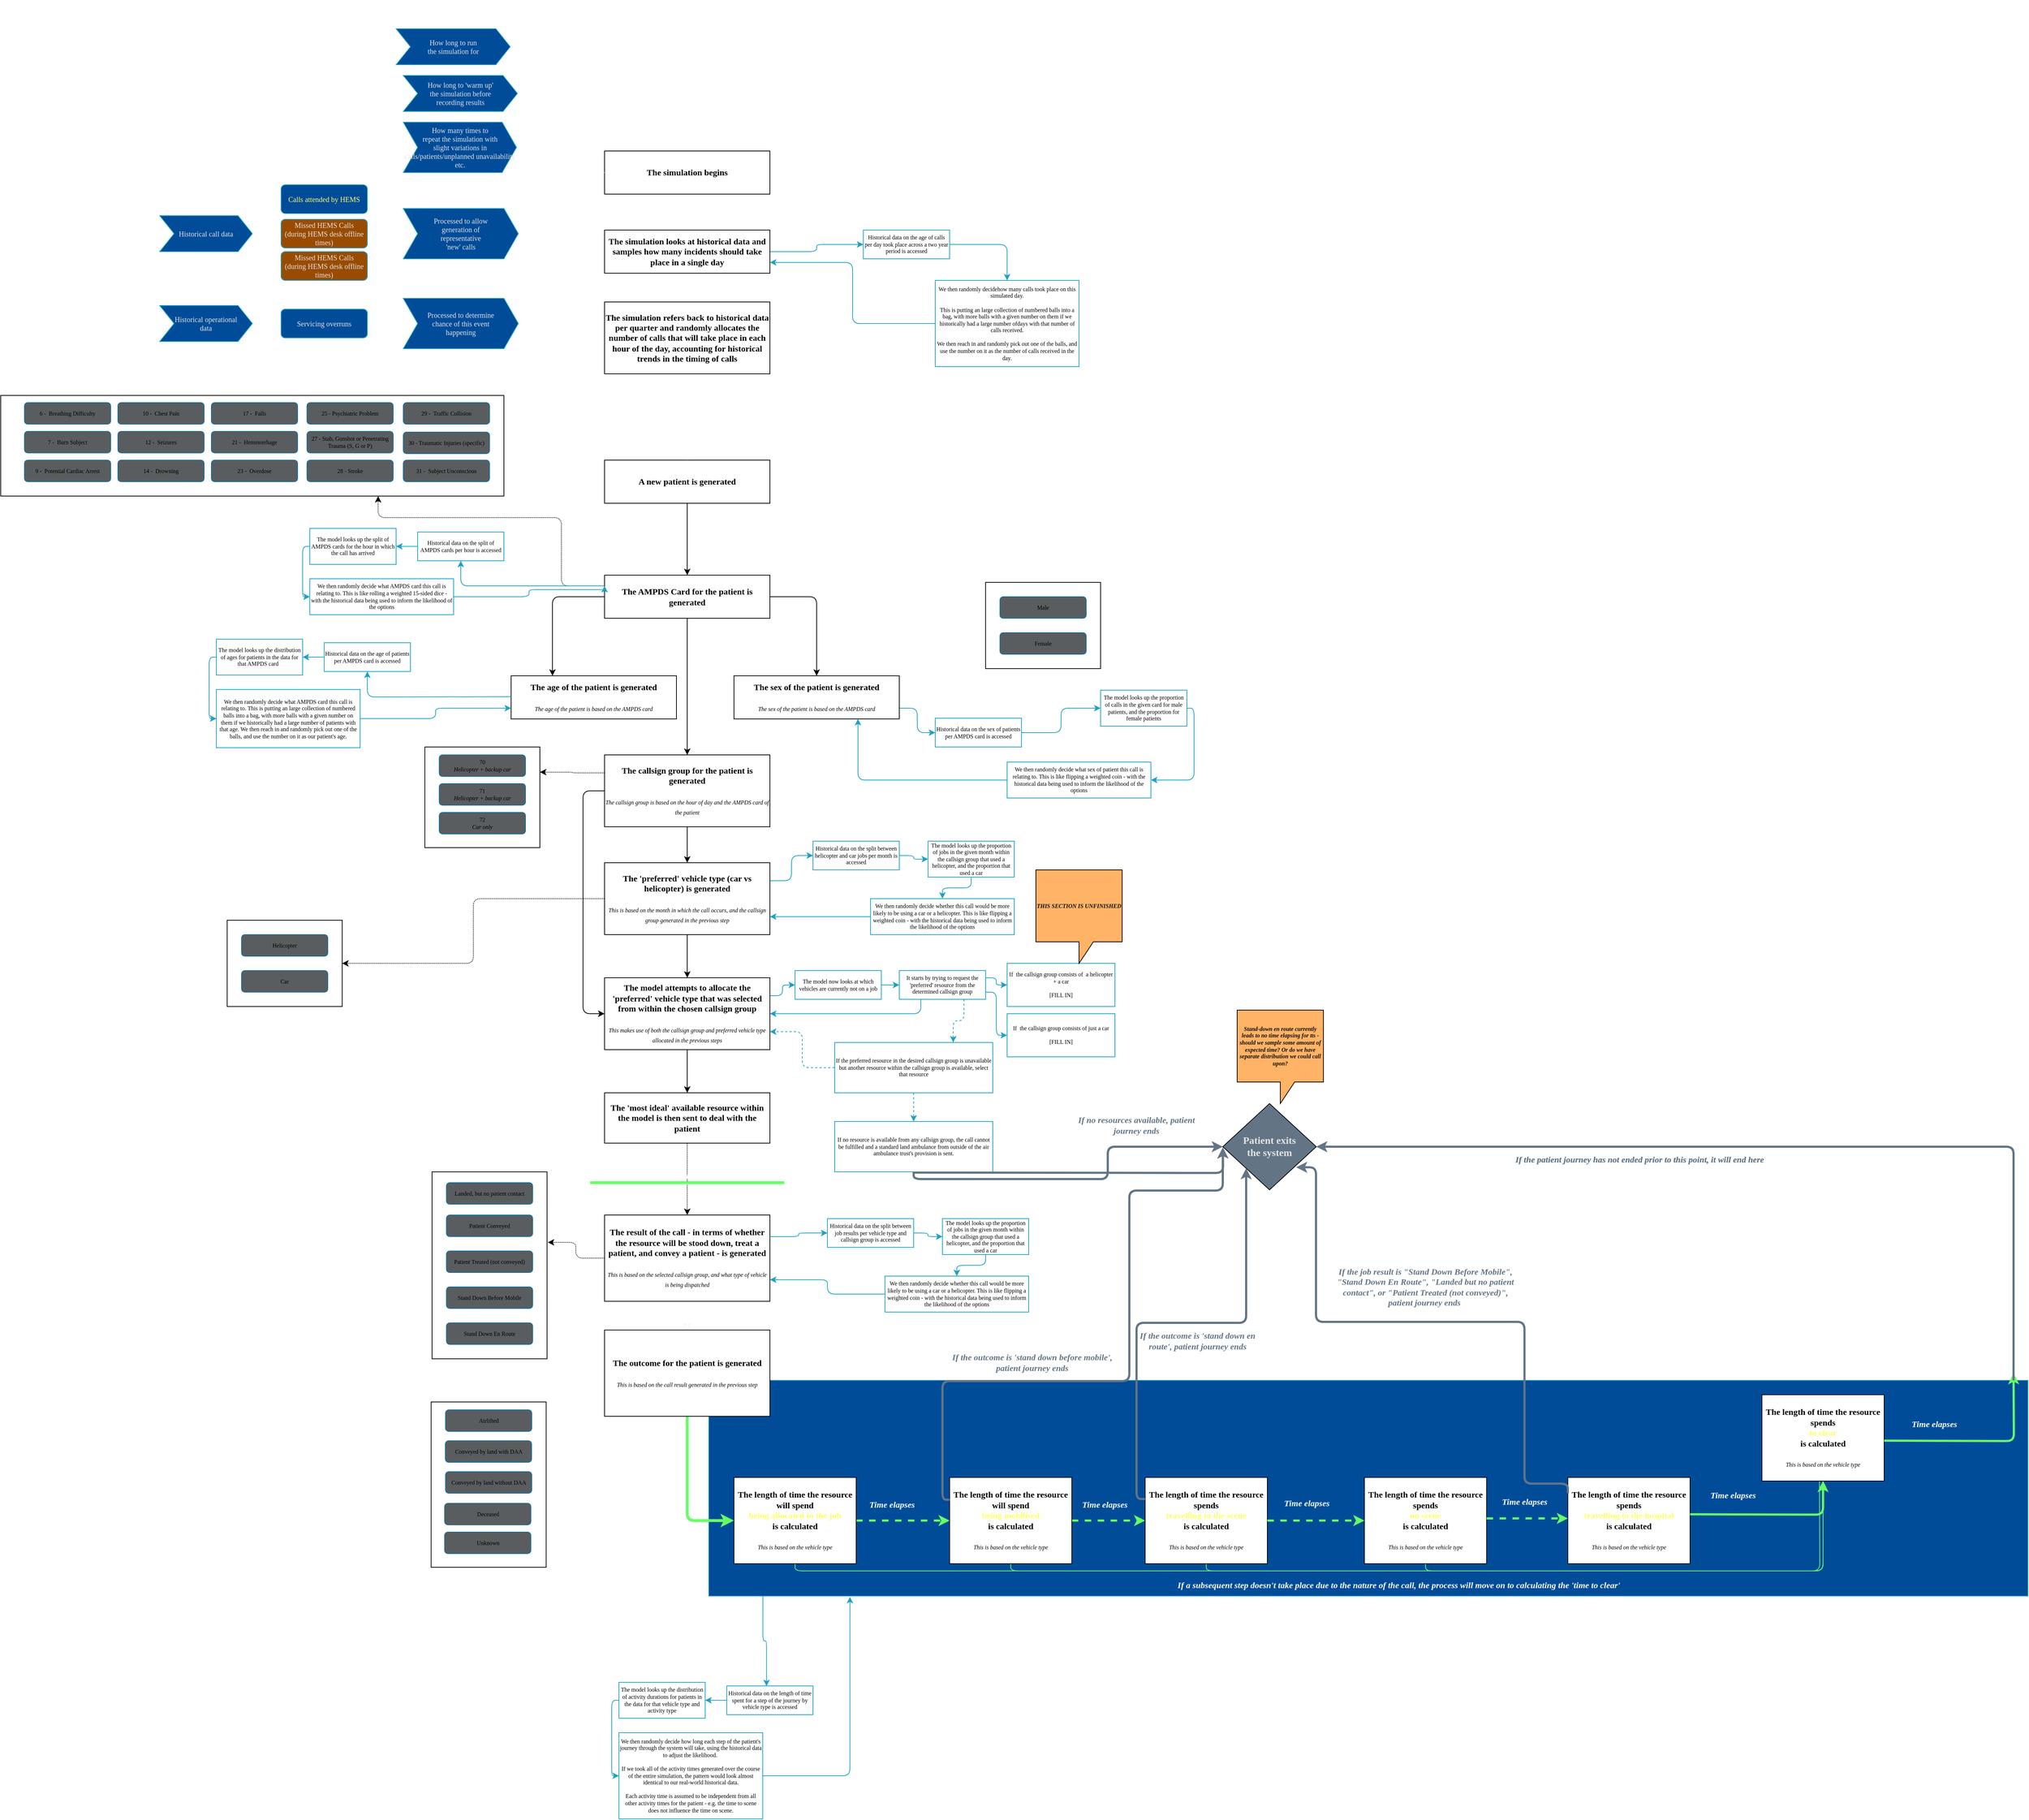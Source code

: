 <mxfile>
    <diagram id="cqooIp5l22o7zoIYBhxo" name="Page-1">
        <mxGraphModel dx="2941" dy="1684" grid="1" gridSize="10" guides="1" tooltips="1" connect="1" arrows="1" fold="1" page="0" pageScale="1" pageWidth="850" pageHeight="1100" math="0" shadow="0">
            <root>
                <mxCell id="0"/>
                <mxCell id="1" parent="0"/>
                <mxCell id="164" value="" style="rounded=0;whiteSpace=wrap;html=1;strokeColor=#1EA1C2;fontSize=12;fontColor=#FFFFFF;fillColor=#004C99;fontFamily=Poppins;fontSource=https%3A%2F%2Ffonts.googleapis.com%2Fcss%3Ffamily%3DPoppins;" vertex="1" parent="1">
                    <mxGeometry x="245" y="1320" width="1835" height="300" as="geometry"/>
                </mxCell>
                <mxCell id="54" value="" style="rounded=0;whiteSpace=wrap;html=1;fontSize=8;fontFamily=Poppins;fontSource=https%3A%2F%2Ffonts.googleapis.com%2Fcss%3Ffamily%3DPoppins;" vertex="1" parent="1">
                    <mxGeometry x="-140" y="1030" width="160" height="260" as="geometry"/>
                </mxCell>
                <mxCell id="5" style="edgeStyle=none;html=1;exitX=0.5;exitY=1;exitDx=0;exitDy=0;entryX=0.5;entryY=0;entryDx=0;entryDy=0;fontSize=8;fontFamily=Poppins;fontSource=https%3A%2F%2Ffonts.googleapis.com%2Fcss%3Ffamily%3DPoppins;" edge="1" parent="1" source="2" target="4">
                    <mxGeometry relative="1" as="geometry"/>
                </mxCell>
                <mxCell id="2" value="&lt;b&gt;A new patient is generated&lt;br&gt;&lt;/b&gt;" style="rounded=0;whiteSpace=wrap;html=1;fontFamily=Poppins;fontSource=https%3A%2F%2Ffonts.googleapis.com%2Fcss%3Ffamily%3DPoppins;" vertex="1" parent="1">
                    <mxGeometry x="100" y="40" width="230" height="60" as="geometry"/>
                </mxCell>
                <mxCell id="9" style="edgeStyle=orthogonalEdgeStyle;html=1;exitX=1;exitY=0.5;exitDx=0;exitDy=0;entryX=0.5;entryY=0;entryDx=0;entryDy=0;fontSize=8;fontFamily=Poppins;fontSource=https%3A%2F%2Ffonts.googleapis.com%2Fcss%3Ffamily%3DPoppins;" edge="1" parent="1" source="4" target="7">
                    <mxGeometry relative="1" as="geometry"/>
                </mxCell>
                <mxCell id="10" style="edgeStyle=orthogonalEdgeStyle;html=1;exitX=0;exitY=0.5;exitDx=0;exitDy=0;entryX=0.25;entryY=0;entryDx=0;entryDy=0;fontSize=8;fontFamily=Poppins;fontSource=https%3A%2F%2Ffonts.googleapis.com%2Fcss%3Ffamily%3DPoppins;" edge="1" parent="1" source="4" target="6">
                    <mxGeometry relative="1" as="geometry"/>
                </mxCell>
                <mxCell id="11" style="edgeStyle=orthogonalEdgeStyle;html=1;exitX=0.5;exitY=1;exitDx=0;exitDy=0;entryX=0.5;entryY=0;entryDx=0;entryDy=0;fontSize=8;fontFamily=Poppins;fontSource=https%3A%2F%2Ffonts.googleapis.com%2Fcss%3Ffamily%3DPoppins;" edge="1" parent="1" source="4" target="8">
                    <mxGeometry relative="1" as="geometry"/>
                </mxCell>
                <mxCell id="90" style="edgeStyle=orthogonalEdgeStyle;html=1;exitX=0;exitY=0.25;exitDx=0;exitDy=0;dashed=1;dashPattern=1 1;fontSize=8;fontColor=#0d0d0d;entryX=0.75;entryY=1;entryDx=0;entryDy=0;fontFamily=Poppins;fontSource=https%3A%2F%2Ffonts.googleapis.com%2Fcss%3Ffamily%3DPoppins;" edge="1" parent="1" source="4" target="73">
                    <mxGeometry relative="1" as="geometry">
                        <mxPoint x="-240" y="180" as="targetPoint"/>
                        <Array as="points">
                            <mxPoint x="40" y="215"/>
                            <mxPoint x="40" y="120"/>
                            <mxPoint x="-215" y="120"/>
                        </Array>
                    </mxGeometry>
                </mxCell>
                <mxCell id="95" style="edgeStyle=orthogonalEdgeStyle;html=1;exitX=0;exitY=0.25;exitDx=0;exitDy=0;strokeColor=#1EA1C2;fontSize=8;fontColor=#0d0d0d;fontFamily=Poppins;fontSource=https%3A%2F%2Ffonts.googleapis.com%2Fcss%3Ffamily%3DPoppins;" edge="1" parent="1" source="4" target="91">
                    <mxGeometry relative="1" as="geometry"/>
                </mxCell>
                <mxCell id="4" value="&lt;b&gt;The AMPDS Card for the patient is generated&lt;br&gt;&lt;/b&gt;" style="rounded=0;whiteSpace=wrap;html=1;fontFamily=Poppins;fontSource=https%3A%2F%2Ffonts.googleapis.com%2Fcss%3Ffamily%3DPoppins;" vertex="1" parent="1">
                    <mxGeometry x="100" y="200" width="230" height="60" as="geometry"/>
                </mxCell>
                <mxCell id="6" value="&lt;b&gt;The age of the patient is generated&lt;/b&gt;&lt;br&gt;&lt;br&gt;&lt;i style=&quot;&quot;&gt;&lt;font style=&quot;font-size: 8px;&quot;&gt;The age of the patient is based on the AMPDS card&lt;/font&gt;&lt;/i&gt;" style="rounded=0;whiteSpace=wrap;html=1;fontFamily=Poppins;fontSource=https%3A%2F%2Ffonts.googleapis.com%2Fcss%3Ffamily%3DPoppins;" vertex="1" parent="1">
                    <mxGeometry x="-30" y="340" width="230" height="60" as="geometry"/>
                </mxCell>
                <mxCell id="109" style="edgeStyle=orthogonalEdgeStyle;html=1;exitX=1;exitY=0.5;exitDx=0;exitDy=0;strokeColor=#FFFFFF;fontSize=10;fontColor=#FFFFFF;dashed=1;dashPattern=1 1;fontFamily=Poppins;fontSource=https%3A%2F%2Ffonts.googleapis.com%2Fcss%3Ffamily%3DPoppins;" edge="1" parent="1" source="7" target="105">
                    <mxGeometry relative="1" as="geometry"/>
                </mxCell>
                <mxCell id="133" style="edgeStyle=orthogonalEdgeStyle;html=1;exitX=1;exitY=0.75;exitDx=0;exitDy=0;entryX=0;entryY=0.5;entryDx=0;entryDy=0;strokeColor=#1EA1C2;fontSize=12;fontColor=#FFFFFF;fontFamily=Poppins;fontSource=https%3A%2F%2Ffonts.googleapis.com%2Fcss%3Ffamily%3DPoppins;" edge="1" parent="1" source="7" target="124">
                    <mxGeometry relative="1" as="geometry"/>
                </mxCell>
                <mxCell id="7" value="&lt;b&gt;The sex of the patient is generated&lt;/b&gt;&lt;br&gt;&lt;br&gt;&lt;i style=&quot;&quot;&gt;&lt;font style=&quot;font-size: 8px;&quot;&gt;The sex of the patient is based on the AMPDS card&lt;/font&gt;&lt;/i&gt;" style="rounded=0;whiteSpace=wrap;html=1;fontFamily=Poppins;fontSource=https%3A%2F%2Ffonts.googleapis.com%2Fcss%3Ffamily%3DPoppins;" vertex="1" parent="1">
                    <mxGeometry x="280" y="340" width="230" height="60" as="geometry"/>
                </mxCell>
                <mxCell id="15" style="edgeStyle=orthogonalEdgeStyle;html=1;exitX=0.5;exitY=1;exitDx=0;exitDy=0;entryX=0.5;entryY=0;entryDx=0;entryDy=0;fontSize=8;fontFamily=Poppins;fontSource=https%3A%2F%2Ffonts.googleapis.com%2Fcss%3Ffamily%3DPoppins;" edge="1" parent="1" source="8" target="14">
                    <mxGeometry relative="1" as="geometry"/>
                </mxCell>
                <mxCell id="26" style="edgeStyle=orthogonalEdgeStyle;html=1;exitX=0;exitY=0.5;exitDx=0;exitDy=0;entryX=0;entryY=0.5;entryDx=0;entryDy=0;fontSize=8;fontFamily=Poppins;fontSource=https%3A%2F%2Ffonts.googleapis.com%2Fcss%3Ffamily%3DPoppins;" edge="1" parent="1" source="8" target="16">
                    <mxGeometry relative="1" as="geometry">
                        <Array as="points">
                            <mxPoint x="70" y="500"/>
                            <mxPoint x="70" y="810"/>
                        </Array>
                    </mxGeometry>
                </mxCell>
                <mxCell id="8" value="&lt;b&gt;The callsign group for the patient is generated&lt;/b&gt;&lt;br&gt;&lt;font style=&quot;font-size: 8px;&quot;&gt;&lt;br&gt;&lt;i style=&quot;&quot;&gt;&lt;font style=&quot;&quot;&gt;The callsign group is based on the hour of day and the AMPDS card of the patient&lt;/font&gt;&lt;/i&gt;&lt;/font&gt;" style="rounded=0;whiteSpace=wrap;html=1;fontFamily=Poppins;fontSource=https%3A%2F%2Ffonts.googleapis.com%2Fcss%3Ffamily%3DPoppins;" vertex="1" parent="1">
                    <mxGeometry x="100" y="450" width="230" height="100" as="geometry"/>
                </mxCell>
                <mxCell id="17" style="edgeStyle=orthogonalEdgeStyle;html=1;exitX=0.5;exitY=1;exitDx=0;exitDy=0;fontSize=8;fontFamily=Poppins;fontSource=https%3A%2F%2Ffonts.googleapis.com%2Fcss%3Ffamily%3DPoppins;" edge="1" parent="1" source="14" target="16">
                    <mxGeometry relative="1" as="geometry"/>
                </mxCell>
                <mxCell id="19" style="edgeStyle=orthogonalEdgeStyle;html=1;exitX=1;exitY=0.25;exitDx=0;exitDy=0;entryX=0;entryY=0.5;entryDx=0;entryDy=0;fontSize=8;strokeColor=#1EA1C2;fontFamily=Poppins;fontSource=https%3A%2F%2Ffonts.googleapis.com%2Fcss%3Ffamily%3DPoppins;" edge="1" parent="1" source="14" target="18">
                    <mxGeometry relative="1" as="geometry"/>
                </mxCell>
                <mxCell id="14" value="&lt;b&gt;The 'preferred' vehicle type (car vs helicopter) is generated&lt;/b&gt;&lt;br&gt;&lt;font style=&quot;font-size: 8px;&quot;&gt;&lt;br&gt;&lt;i style=&quot;&quot;&gt;&lt;font style=&quot;&quot;&gt;This is based on the month in which the call occurs, and the callsign group generated in the previous step&lt;/font&gt;&lt;/i&gt;&lt;/font&gt;" style="rounded=0;whiteSpace=wrap;html=1;fontFamily=Poppins;fontSource=https%3A%2F%2Ffonts.googleapis.com%2Fcss%3Ffamily%3DPoppins;" vertex="1" parent="1">
                    <mxGeometry x="100" y="600" width="230" height="100" as="geometry"/>
                </mxCell>
                <mxCell id="31" style="edgeStyle=orthogonalEdgeStyle;html=1;exitX=1;exitY=0.25;exitDx=0;exitDy=0;entryX=0;entryY=0.5;entryDx=0;entryDy=0;fontSize=8;fontColor=#0d0d0d;strokeColor=#1EA1C2;fontFamily=Poppins;fontSource=https%3A%2F%2Ffonts.googleapis.com%2Fcss%3Ffamily%3DPoppins;" edge="1" parent="1" source="16" target="27">
                    <mxGeometry relative="1" as="geometry"/>
                </mxCell>
                <mxCell id="47" style="edgeStyle=orthogonalEdgeStyle;html=1;exitX=0.5;exitY=1;exitDx=0;exitDy=0;entryX=0.5;entryY=0;entryDx=0;entryDy=0;fontSize=8;fontColor=#0d0d0d;fontFamily=Poppins;fontSource=https%3A%2F%2Ffonts.googleapis.com%2Fcss%3Ffamily%3DPoppins;" edge="1" parent="1" source="16" target="46">
                    <mxGeometry relative="1" as="geometry"/>
                </mxCell>
                <mxCell id="16" value="&lt;b&gt;The model attempts to allocate the 'preferred' vehicle type that was selected from within the chosen callsign group&lt;br&gt;&lt;/b&gt;&lt;font style=&quot;font-size: 8px;&quot;&gt;&lt;br&gt;&lt;i&gt;This makes use of both the callsign group and preferred vehicle type allocated in the previous steps&lt;/i&gt;&lt;br&gt;&lt;/font&gt;" style="rounded=0;whiteSpace=wrap;html=1;fontFamily=Poppins;fontSource=https%3A%2F%2Ffonts.googleapis.com%2Fcss%3Ffamily%3DPoppins;" vertex="1" parent="1">
                    <mxGeometry x="100" y="760" width="230" height="100" as="geometry"/>
                </mxCell>
                <mxCell id="22" style="edgeStyle=orthogonalEdgeStyle;html=1;exitX=1;exitY=0.5;exitDx=0;exitDy=0;fontSize=8;strokeColor=#1EA1C2;fontFamily=Poppins;fontSource=https%3A%2F%2Ffonts.googleapis.com%2Fcss%3Ffamily%3DPoppins;" edge="1" parent="1" source="18" target="20">
                    <mxGeometry relative="1" as="geometry"/>
                </mxCell>
                <mxCell id="18" value="Historical data on the split between helicopter and car jobs per month is accessed" style="rounded=0;whiteSpace=wrap;html=1;fontSize=8;strokeColor=#1EA1C2;fontFamily=Poppins;fontSource=https%3A%2F%2Ffonts.googleapis.com%2Fcss%3Ffamily%3DPoppins;" vertex="1" parent="1">
                    <mxGeometry x="390" y="570" width="120" height="40" as="geometry"/>
                </mxCell>
                <mxCell id="23" style="edgeStyle=orthogonalEdgeStyle;html=1;exitX=0.5;exitY=1;exitDx=0;exitDy=0;entryX=0.5;entryY=0;entryDx=0;entryDy=0;fontSize=8;strokeColor=#1EA1C2;fontFamily=Poppins;fontSource=https%3A%2F%2Ffonts.googleapis.com%2Fcss%3Ffamily%3DPoppins;" edge="1" parent="1" source="20" target="21">
                    <mxGeometry relative="1" as="geometry"/>
                </mxCell>
                <mxCell id="20" value="The model looks up the proportion of jobs in the given month within the callsign group that used a helicopter, and the proportion that used a car" style="rounded=0;whiteSpace=wrap;html=1;fontSize=8;strokeColor=#1EA1C2;fontFamily=Poppins;fontSource=https%3A%2F%2Ffonts.googleapis.com%2Fcss%3Ffamily%3DPoppins;" vertex="1" parent="1">
                    <mxGeometry x="550" y="570" width="120" height="50" as="geometry"/>
                </mxCell>
                <mxCell id="25" style="edgeStyle=orthogonalEdgeStyle;html=1;exitX=0;exitY=0.5;exitDx=0;exitDy=0;entryX=1;entryY=0.75;entryDx=0;entryDy=0;fontSize=8;strokeColor=#1EA1C2;fontFamily=Poppins;fontSource=https%3A%2F%2Ffonts.googleapis.com%2Fcss%3Ffamily%3DPoppins;" edge="1" parent="1" source="21" target="14">
                    <mxGeometry relative="1" as="geometry"/>
                </mxCell>
                <mxCell id="21" value="We then randomly decide whether this call would be more likely to be using a car or a helicopter. This is like flipping a weighted coin - with the historical data being used to inform the likelihood of the options" style="rounded=0;whiteSpace=wrap;html=1;fontSize=8;strokeColor=#1EA1C2;fontFamily=Poppins;fontSource=https%3A%2F%2Ffonts.googleapis.com%2Fcss%3Ffamily%3DPoppins;" vertex="1" parent="1">
                    <mxGeometry x="470" y="650" width="200" height="50" as="geometry"/>
                </mxCell>
                <mxCell id="32" style="edgeStyle=orthogonalEdgeStyle;html=1;exitX=1;exitY=0.5;exitDx=0;exitDy=0;fontSize=8;fontColor=#0d0d0d;strokeColor=#1EA1C2;fontFamily=Poppins;fontSource=https%3A%2F%2Ffonts.googleapis.com%2Fcss%3Ffamily%3DPoppins;" edge="1" parent="1" source="27" target="28">
                    <mxGeometry relative="1" as="geometry"/>
                </mxCell>
                <mxCell id="27" value="The model now looks at which vehicles are currently not on a job" style="rounded=0;whiteSpace=wrap;html=1;fontSize=8;strokeColor=#1EA1C2;fontFamily=Poppins;fontSource=https%3A%2F%2Ffonts.googleapis.com%2Fcss%3Ffamily%3DPoppins;" vertex="1" parent="1">
                    <mxGeometry x="365" y="750" width="120" height="40" as="geometry"/>
                </mxCell>
                <mxCell id="34" style="edgeStyle=orthogonalEdgeStyle;html=1;exitX=1;exitY=0.25;exitDx=0;exitDy=0;fontSize=8;fontColor=#0d0d0d;strokeColor=#1EA1C2;fontFamily=Poppins;fontSource=https%3A%2F%2Ffonts.googleapis.com%2Fcss%3Ffamily%3DPoppins;" edge="1" parent="1" source="28" target="29">
                    <mxGeometry relative="1" as="geometry"/>
                </mxCell>
                <mxCell id="35" style="edgeStyle=orthogonalEdgeStyle;html=1;exitX=1;exitY=0.75;exitDx=0;exitDy=0;entryX=0;entryY=0.5;entryDx=0;entryDy=0;fontSize=8;fontColor=#0d0d0d;strokeColor=#1EA1C2;fontFamily=Poppins;fontSource=https%3A%2F%2Ffonts.googleapis.com%2Fcss%3Ffamily%3DPoppins;" edge="1" parent="1" source="28" target="33">
                    <mxGeometry relative="1" as="geometry"/>
                </mxCell>
                <mxCell id="37" style="edgeStyle=orthogonalEdgeStyle;html=1;exitX=0.75;exitY=1;exitDx=0;exitDy=0;entryX=0.75;entryY=0;entryDx=0;entryDy=0;fontSize=8;fontColor=#0d0d0d;dashed=1;strokeColor=#1EA1C2;fontFamily=Poppins;fontSource=https%3A%2F%2Ffonts.googleapis.com%2Fcss%3Ffamily%3DPoppins;" edge="1" parent="1" source="28" target="36">
                    <mxGeometry relative="1" as="geometry"/>
                </mxCell>
                <mxCell id="44" style="edgeStyle=orthogonalEdgeStyle;html=1;exitX=0.25;exitY=1;exitDx=0;exitDy=0;entryX=1;entryY=0.5;entryDx=0;entryDy=0;fontSize=8;fontColor=#0d0d0d;strokeColor=#1EA1C2;fontFamily=Poppins;fontSource=https%3A%2F%2Ffonts.googleapis.com%2Fcss%3Ffamily%3DPoppins;" edge="1" parent="1" source="28" target="16">
                    <mxGeometry relative="1" as="geometry"/>
                </mxCell>
                <mxCell id="28" value="It starts by trying to request the 'preferred' resource from the determined callsign group" style="rounded=0;whiteSpace=wrap;html=1;fontSize=8;strokeColor=#1EA1C2;fontFamily=Poppins;fontSource=https%3A%2F%2Ffonts.googleapis.com%2Fcss%3Ffamily%3DPoppins;" vertex="1" parent="1">
                    <mxGeometry x="510" y="750" width="120" height="40" as="geometry"/>
                </mxCell>
                <mxCell id="29" value="If&amp;nbsp; the callsign group consists of&amp;nbsp; a helicopter + a car&lt;br&gt;&lt;br&gt;[FILL IN]" style="rounded=0;whiteSpace=wrap;html=1;fontSize=8;strokeColor=#1EA1C2;fontFamily=Poppins;fontSource=https%3A%2F%2Ffonts.googleapis.com%2Fcss%3Ffamily%3DPoppins;" vertex="1" parent="1">
                    <mxGeometry x="660" y="740" width="150" height="60" as="geometry"/>
                </mxCell>
                <mxCell id="30" value="&lt;i&gt;THIS SECTION IS UNFINISHED&lt;br&gt;&lt;/i&gt;" style="shape=callout;whiteSpace=wrap;html=1;perimeter=calloutPerimeter;fontSize=8;fillColor=#FFB366;fontColor=#0d0d0d;fontStyle=1;fontFamily=Poppins;fontSource=https%3A%2F%2Ffonts.googleapis.com%2Fcss%3Ffamily%3DPoppins;" vertex="1" parent="1">
                    <mxGeometry x="700" y="610" width="120" height="130" as="geometry"/>
                </mxCell>
                <mxCell id="33" value="If&amp;nbsp; the callsign group consists of just a car&lt;br&gt;&lt;br&gt;[FILL IN]" style="rounded=0;whiteSpace=wrap;html=1;fontSize=8;strokeColor=#1EA1C2;fontFamily=Poppins;fontSource=https%3A%2F%2Ffonts.googleapis.com%2Fcss%3Ffamily%3DPoppins;" vertex="1" parent="1">
                    <mxGeometry x="660" y="810" width="150" height="60" as="geometry"/>
                </mxCell>
                <mxCell id="39" style="edgeStyle=orthogonalEdgeStyle;html=1;exitX=0.5;exitY=1;exitDx=0;exitDy=0;entryX=0.5;entryY=0;entryDx=0;entryDy=0;fontSize=8;fontColor=#0d0d0d;dashed=1;strokeColor=#1EA1C2;fontFamily=Poppins;fontSource=https%3A%2F%2Ffonts.googleapis.com%2Fcss%3Ffamily%3DPoppins;" edge="1" parent="1" source="36" target="38">
                    <mxGeometry relative="1" as="geometry"/>
                </mxCell>
                <mxCell id="45" style="edgeStyle=orthogonalEdgeStyle;html=1;exitX=0;exitY=0.5;exitDx=0;exitDy=0;entryX=1;entryY=0.75;entryDx=0;entryDy=0;dashed=1;fontSize=8;fontColor=#0d0d0d;strokeColor=#1EA1C2;fontFamily=Poppins;fontSource=https%3A%2F%2Ffonts.googleapis.com%2Fcss%3Ffamily%3DPoppins;" edge="1" parent="1" source="36" target="16">
                    <mxGeometry relative="1" as="geometry"/>
                </mxCell>
                <mxCell id="36" value="If the preferred resource in the desired callsign group is unavailable but another resource within the callsign group is available, select that resource" style="rounded=0;whiteSpace=wrap;html=1;fontSize=8;strokeColor=#1EA1C2;fontFamily=Poppins;fontSource=https%3A%2F%2Ffonts.googleapis.com%2Fcss%3Ffamily%3DPoppins;" vertex="1" parent="1">
                    <mxGeometry x="420" y="850" width="220" height="70" as="geometry"/>
                </mxCell>
                <mxCell id="42" style="edgeStyle=orthogonalEdgeStyle;html=1;exitX=0.5;exitY=1;exitDx=0;exitDy=0;fontSize=8;fontColor=#637585;strokeColor=#637585;strokeWidth=3;fontFamily=Poppins;fontSource=https%3A%2F%2Ffonts.googleapis.com%2Fcss%3Ffamily%3DPoppins;" edge="1" parent="1" source="38" target="41">
                    <mxGeometry relative="1" as="geometry"/>
                </mxCell>
                <mxCell id="38" value="If no resource is available from any callsign group, the call cannot be fulfilled and a standard land ambulance from outside of the air ambulance trust's provision is sent." style="rounded=0;whiteSpace=wrap;html=1;fontSize=8;strokeColor=#1EA1C2;fontFamily=Poppins;fontSource=https%3A%2F%2Ffonts.googleapis.com%2Fcss%3Ffamily%3DPoppins;" vertex="1" parent="1">
                    <mxGeometry x="420" y="960" width="220" height="70" as="geometry"/>
                </mxCell>
                <mxCell id="41" value="Patient exits &lt;br&gt;the system" style="rhombus;whiteSpace=wrap;html=1;fontSize=14;fontColor=#E3E3E3;fillColor=#637585;fontStyle=1;fontFamily=Poppins;fontSource=https%3A%2F%2Ffonts.googleapis.com%2Fcss%3Ffamily%3DPoppins;" vertex="1" parent="1">
                    <mxGeometry x="960" y="935" width="130" height="120" as="geometry"/>
                </mxCell>
                <mxCell id="63" style="edgeStyle=orthogonalEdgeStyle;html=1;exitX=0.5;exitY=1;exitDx=0;exitDy=0;dashed=1;dashPattern=1 1;fontSize=8;fontColor=#0d0d0d;fontFamily=Poppins;fontSource=https%3A%2F%2Ffonts.googleapis.com%2Fcss%3Ffamily%3DPoppins;" edge="1" parent="1" source="46" target="48">
                    <mxGeometry relative="1" as="geometry"/>
                </mxCell>
                <mxCell id="46" value="&lt;b&gt;The 'most ideal' available resource within the model is then sent to deal with the patient&lt;/b&gt;&lt;font style=&quot;font-size: 8px;&quot;&gt;&lt;br&gt;&lt;/font&gt;" style="rounded=0;whiteSpace=wrap;html=1;fontFamily=Poppins;fontSource=https%3A%2F%2Ffonts.googleapis.com%2Fcss%3Ffamily%3DPoppins;" vertex="1" parent="1">
                    <mxGeometry x="100" y="920" width="230" height="70" as="geometry"/>
                </mxCell>
                <mxCell id="55" style="edgeStyle=orthogonalEdgeStyle;html=1;exitX=0;exitY=0.5;exitDx=0;exitDy=0;entryX=1.006;entryY=0.377;entryDx=0;entryDy=0;entryPerimeter=0;fontSize=8;fontColor=#0d0d0d;dashed=1;dashPattern=1 1;fontFamily=Poppins;fontSource=https%3A%2F%2Ffonts.googleapis.com%2Fcss%3Ffamily%3DPoppins;" edge="1" parent="1" source="48" target="54">
                    <mxGeometry relative="1" as="geometry"/>
                </mxCell>
                <mxCell id="139" style="edgeStyle=orthogonalEdgeStyle;html=1;exitX=0.5;exitY=1;exitDx=0;exitDy=0;strokeColor=#1EA1C2;fontSize=12;fontColor=#FFFFFF;fontFamily=Poppins;fontSource=https%3A%2F%2Ffonts.googleapis.com%2Fcss%3Ffamily%3DPoppins;" edge="1" parent="1" source="48" target="138">
                    <mxGeometry relative="1" as="geometry"/>
                </mxCell>
                <mxCell id="140" value="" style="edgeStyle=orthogonalEdgeStyle;html=1;strokeColor=#FFFFFF;fontSize=12;fontColor=#FFFFFF;fontFamily=Poppins;fontSource=https%3A%2F%2Ffonts.googleapis.com%2Fcss%3Ffamily%3DPoppins;" edge="1" parent="1" source="48" target="138">
                    <mxGeometry relative="1" as="geometry"/>
                </mxCell>
                <mxCell id="48" value="&lt;b&gt;The result of the call - in terms of whether the resource will be stood down, treat a patient, and convey a patient - is generated&lt;br&gt;&lt;/b&gt;&lt;font style=&quot;font-size: 8px;&quot;&gt;&lt;br&gt;&lt;i&gt;This is based on the selected callsign group, and what type of vehicle is being dispatched&lt;/i&gt;&lt;br&gt;&lt;/font&gt;" style="rounded=0;whiteSpace=wrap;html=1;fontFamily=Poppins;fontSource=https%3A%2F%2Ffonts.googleapis.com%2Fcss%3Ffamily%3DPoppins;" vertex="1" parent="1">
                    <mxGeometry x="100" y="1090" width="230" height="120" as="geometry"/>
                </mxCell>
                <mxCell id="49" value="Landed, but no patient contact" style="rounded=1;whiteSpace=wrap;html=1;fontSize=8;fillColor=#595d5f;strokeColor=#10739e;fontFamily=Poppins;fontSource=https%3A%2F%2Ffonts.googleapis.com%2Fcss%3Ffamily%3DPoppins;" vertex="1" parent="1">
                    <mxGeometry x="-120" y="1045" width="120" height="30" as="geometry"/>
                </mxCell>
                <mxCell id="50" value="Patient Conveyed" style="rounded=1;whiteSpace=wrap;html=1;fontSize=8;fillColor=#595d5f;strokeColor=#10739e;fontFamily=Poppins;fontSource=https%3A%2F%2Ffonts.googleapis.com%2Fcss%3Ffamily%3DPoppins;" vertex="1" parent="1">
                    <mxGeometry x="-120" y="1090" width="120" height="30" as="geometry"/>
                </mxCell>
                <mxCell id="51" value="Patient Treated (not conveyed)" style="rounded=1;whiteSpace=wrap;html=1;fontSize=8;fillColor=#595d5f;strokeColor=#10739e;fontFamily=Poppins;fontSource=https%3A%2F%2Ffonts.googleapis.com%2Fcss%3Ffamily%3DPoppins;" vertex="1" parent="1">
                    <mxGeometry x="-120" y="1140" width="120" height="30" as="geometry"/>
                </mxCell>
                <mxCell id="52" value="Stand Down Before Mobile" style="rounded=1;whiteSpace=wrap;html=1;fontSize=8;fillColor=#595d5f;strokeColor=#10739e;fontFamily=Poppins;fontSource=https%3A%2F%2Ffonts.googleapis.com%2Fcss%3Ffamily%3DPoppins;" vertex="1" parent="1">
                    <mxGeometry x="-120" y="1190" width="120" height="30" as="geometry"/>
                </mxCell>
                <mxCell id="53" value="Stand Down En Route" style="rounded=1;whiteSpace=wrap;html=1;fontSize=8;fillColor=#595d5f;strokeColor=#10739e;fontFamily=Poppins;fontSource=https%3A%2F%2Ffonts.googleapis.com%2Fcss%3Ffamily%3DPoppins;" vertex="1" parent="1">
                    <mxGeometry x="-120" y="1240" width="120" height="30" as="geometry"/>
                </mxCell>
                <mxCell id="56" style="edgeStyle=orthogonalEdgeStyle;html=1;exitX=1;exitY=0.25;exitDx=0;exitDy=0;entryX=0;entryY=0.5;entryDx=0;entryDy=0;fontSize=8;strokeColor=#1EA1C2;fontFamily=Poppins;fontSource=https%3A%2F%2Ffonts.googleapis.com%2Fcss%3Ffamily%3DPoppins;" edge="1" parent="1" target="58" source="48">
                    <mxGeometry relative="1" as="geometry">
                        <mxPoint x="350" y="1150" as="sourcePoint"/>
                    </mxGeometry>
                </mxCell>
                <mxCell id="57" style="edgeStyle=orthogonalEdgeStyle;html=1;exitX=1;exitY=0.5;exitDx=0;exitDy=0;fontSize=8;strokeColor=#1EA1C2;fontFamily=Poppins;fontSource=https%3A%2F%2Ffonts.googleapis.com%2Fcss%3Ffamily%3DPoppins;" edge="1" parent="1" source="58" target="60">
                    <mxGeometry relative="1" as="geometry"/>
                </mxCell>
                <mxCell id="58" value="Historical data on the split between job results per vehicle type and callsign group is accessed" style="rounded=0;whiteSpace=wrap;html=1;fontSize=8;strokeColor=#1EA1C2;fontFamily=Poppins;fontSource=https%3A%2F%2Ffonts.googleapis.com%2Fcss%3Ffamily%3DPoppins;" vertex="1" parent="1">
                    <mxGeometry x="410" y="1095" width="120" height="40" as="geometry"/>
                </mxCell>
                <mxCell id="59" style="edgeStyle=orthogonalEdgeStyle;html=1;exitX=0.5;exitY=1;exitDx=0;exitDy=0;entryX=0.5;entryY=0;entryDx=0;entryDy=0;fontSize=8;strokeColor=#1EA1C2;fontFamily=Poppins;fontSource=https%3A%2F%2Ffonts.googleapis.com%2Fcss%3Ffamily%3DPoppins;" edge="1" parent="1" source="60" target="62">
                    <mxGeometry relative="1" as="geometry"/>
                </mxCell>
                <mxCell id="60" value="The model looks up the proportion of jobs in the given month within the callsign group that used a helicopter, and the proportion that used a car" style="rounded=0;whiteSpace=wrap;html=1;fontSize=8;strokeColor=#1EA1C2;fontFamily=Poppins;fontSource=https%3A%2F%2Ffonts.googleapis.com%2Fcss%3Ffamily%3DPoppins;" vertex="1" parent="1">
                    <mxGeometry x="570" y="1095" width="120" height="50" as="geometry"/>
                </mxCell>
                <mxCell id="61" style="edgeStyle=orthogonalEdgeStyle;html=1;exitX=0;exitY=0.5;exitDx=0;exitDy=0;entryX=1;entryY=0.75;entryDx=0;entryDy=0;fontSize=8;strokeColor=#1EA1C2;fontFamily=Poppins;fontSource=https%3A%2F%2Ffonts.googleapis.com%2Fcss%3Ffamily%3DPoppins;" edge="1" parent="1" source="62" target="48">
                    <mxGeometry relative="1" as="geometry">
                        <mxPoint x="350" y="1200" as="targetPoint"/>
                    </mxGeometry>
                </mxCell>
                <mxCell id="62" value="We then randomly decide whether this call would be more likely to be using a car or a helicopter. This is like flipping a weighted coin - with the historical data being used to inform the likelihood of the options" style="rounded=0;whiteSpace=wrap;html=1;fontSize=8;strokeColor=#1EA1C2;fontFamily=Poppins;fontSource=https%3A%2F%2Ffonts.googleapis.com%2Fcss%3Ffamily%3DPoppins;" vertex="1" parent="1">
                    <mxGeometry x="490" y="1175" width="200" height="50" as="geometry"/>
                </mxCell>
                <mxCell id="67" style="edgeStyle=orthogonalEdgeStyle;html=1;exitX=0;exitY=0.5;exitDx=0;exitDy=0;fontSize=8;fontColor=#0d0d0d;dashed=1;dashPattern=1 1;fontFamily=Poppins;fontSource=https%3A%2F%2Ffonts.googleapis.com%2Fcss%3Ffamily%3DPoppins;" edge="1" parent="1" source="14" target="64">
                    <mxGeometry relative="1" as="geometry">
                        <mxPoint x="110" y="650" as="sourcePoint"/>
                        <mxPoint x="30.96" y="628.02" as="targetPoint"/>
                    </mxGeometry>
                </mxCell>
                <mxCell id="68" value="" style="rounded=0;whiteSpace=wrap;html=1;fontSize=8;fontFamily=Poppins;fontSource=https%3A%2F%2Ffonts.googleapis.com%2Fcss%3Ffamily%3DPoppins;" vertex="1" parent="1">
                    <mxGeometry x="-150" y="439" width="160" height="140" as="geometry"/>
                </mxCell>
                <mxCell id="69" value="70&lt;br&gt;&lt;i&gt;Helicopter + backup car&lt;/i&gt;" style="rounded=1;whiteSpace=wrap;html=1;fontSize=8;fillColor=#595d5f;strokeColor=#10739e;fontFamily=Poppins;fontSource=https%3A%2F%2Ffonts.googleapis.com%2Fcss%3Ffamily%3DPoppins;" vertex="1" parent="1">
                    <mxGeometry x="-130" y="450" width="120" height="30" as="geometry"/>
                </mxCell>
                <mxCell id="70" value="71&lt;br&gt;&lt;i&gt;Helicopter + backup car&lt;/i&gt;" style="rounded=1;whiteSpace=wrap;html=1;fontSize=8;fillColor=#595d5f;strokeColor=#10739e;fontFamily=Poppins;fontSource=https%3A%2F%2Ffonts.googleapis.com%2Fcss%3Ffamily%3DPoppins;" vertex="1" parent="1">
                    <mxGeometry x="-130" y="490" width="120" height="30" as="geometry"/>
                </mxCell>
                <mxCell id="71" value="72&lt;br&gt;&lt;i&gt;Car only&lt;/i&gt;" style="rounded=1;whiteSpace=wrap;html=1;fontSize=8;fillColor=#595d5f;strokeColor=#10739e;fontFamily=Poppins;fontSource=https%3A%2F%2Ffonts.googleapis.com%2Fcss%3Ffamily%3DPoppins;" vertex="1" parent="1">
                    <mxGeometry x="-130" y="530" width="120" height="30" as="geometry"/>
                </mxCell>
                <mxCell id="72" style="edgeStyle=orthogonalEdgeStyle;html=1;exitX=0;exitY=0.25;exitDx=0;exitDy=0;fontSize=8;fontColor=#0d0d0d;dashed=1;dashPattern=1 1;entryX=1;entryY=0.25;entryDx=0;entryDy=0;fontFamily=Poppins;fontSource=https%3A%2F%2Ffonts.googleapis.com%2Fcss%3Ffamily%3DPoppins;" edge="1" parent="1" source="8" target="68">
                    <mxGeometry relative="1" as="geometry">
                        <mxPoint x="100" y="464.41" as="sourcePoint"/>
                        <mxPoint y="464" as="targetPoint"/>
                    </mxGeometry>
                </mxCell>
                <mxCell id="89" value="" style="group;fontFamily=Poppins;fontSource=https%3A%2F%2Ffonts.googleapis.com%2Fcss%3Ffamily%3DPoppins;" vertex="1" connectable="0" parent="1">
                    <mxGeometry x="-740" y="-50" width="700" height="140" as="geometry"/>
                </mxCell>
                <mxCell id="73" value="" style="rounded=0;whiteSpace=wrap;html=1;fontSize=8;fontFamily=Poppins;fontSource=https%3A%2F%2Ffonts.googleapis.com%2Fcss%3Ffamily%3DPoppins;" vertex="1" parent="89">
                    <mxGeometry width="700" height="140" as="geometry"/>
                </mxCell>
                <mxCell id="74" value="6 -&amp;nbsp; Breathing Difficulty" style="rounded=1;whiteSpace=wrap;html=1;fontSize=8;fillColor=#595d5f;strokeColor=#10739e;fontFamily=Poppins;fontSource=https%3A%2F%2Ffonts.googleapis.com%2Fcss%3Ffamily%3DPoppins;" vertex="1" parent="89">
                    <mxGeometry x="33" y="10" width="120" height="30" as="geometry"/>
                </mxCell>
                <mxCell id="75" value="7 -&amp;nbsp; Burn Subject" style="rounded=1;whiteSpace=wrap;html=1;fontSize=8;fillColor=#595d5f;strokeColor=#10739e;fontFamily=Poppins;fontSource=https%3A%2F%2Ffonts.googleapis.com%2Fcss%3Ffamily%3DPoppins;" vertex="1" parent="89">
                    <mxGeometry x="33" y="50" width="120" height="30" as="geometry"/>
                </mxCell>
                <mxCell id="76" value="9 -&amp;nbsp; Potential Cardiac Arrest" style="rounded=1;whiteSpace=wrap;html=1;fontSize=8;fillColor=#595d5f;strokeColor=#10739e;fontFamily=Poppins;fontSource=https%3A%2F%2Ffonts.googleapis.com%2Fcss%3Ffamily%3DPoppins;" vertex="1" parent="89">
                    <mxGeometry x="33" y="90" width="120" height="30" as="geometry"/>
                </mxCell>
                <mxCell id="77" value="10 -&amp;nbsp; Chest Pain" style="rounded=1;whiteSpace=wrap;html=1;fontSize=8;fillColor=#595d5f;strokeColor=#10739e;fontFamily=Poppins;fontSource=https%3A%2F%2Ffonts.googleapis.com%2Fcss%3Ffamily%3DPoppins;" vertex="1" parent="89">
                    <mxGeometry x="163" y="10" width="120" height="30" as="geometry"/>
                </mxCell>
                <mxCell id="78" value="12 -&amp;nbsp; Seizures" style="rounded=1;whiteSpace=wrap;html=1;fontSize=8;fillColor=#595d5f;strokeColor=#10739e;fontFamily=Poppins;fontSource=https%3A%2F%2Ffonts.googleapis.com%2Fcss%3Ffamily%3DPoppins;" vertex="1" parent="89">
                    <mxGeometry x="163" y="50" width="120" height="30" as="geometry"/>
                </mxCell>
                <mxCell id="79" value="14 -&amp;nbsp; Drowning" style="rounded=1;whiteSpace=wrap;html=1;fontSize=8;fillColor=#595d5f;strokeColor=#10739e;fontFamily=Poppins;fontSource=https%3A%2F%2Ffonts.googleapis.com%2Fcss%3Ffamily%3DPoppins;" vertex="1" parent="89">
                    <mxGeometry x="163" y="90" width="120" height="30" as="geometry"/>
                </mxCell>
                <mxCell id="80" value="17 -&amp;nbsp; Falls" style="rounded=1;whiteSpace=wrap;html=1;fontSize=8;fillColor=#595d5f;strokeColor=#10739e;fontFamily=Poppins;fontSource=https%3A%2F%2Ffonts.googleapis.com%2Fcss%3Ffamily%3DPoppins;" vertex="1" parent="89">
                    <mxGeometry x="293" y="10" width="120" height="30" as="geometry"/>
                </mxCell>
                <mxCell id="81" value="21 -&amp;nbsp; Hemmorrhage" style="rounded=1;whiteSpace=wrap;html=1;fontSize=8;fillColor=#595d5f;strokeColor=#10739e;fontFamily=Poppins;fontSource=https%3A%2F%2Ffonts.googleapis.com%2Fcss%3Ffamily%3DPoppins;" vertex="1" parent="89">
                    <mxGeometry x="293" y="50" width="120" height="30" as="geometry"/>
                </mxCell>
                <mxCell id="82" value="23 -&amp;nbsp; Overdose" style="rounded=1;whiteSpace=wrap;html=1;fontSize=8;fillColor=#595d5f;strokeColor=#10739e;fontFamily=Poppins;fontSource=https%3A%2F%2Ffonts.googleapis.com%2Fcss%3Ffamily%3DPoppins;" vertex="1" parent="89">
                    <mxGeometry x="293" y="90" width="120" height="30" as="geometry"/>
                </mxCell>
                <mxCell id="83" value="25 - Psychiatric Problem" style="rounded=1;whiteSpace=wrap;html=1;fontSize=8;fillColor=#595d5f;strokeColor=#10739e;fontFamily=Poppins;fontSource=https%3A%2F%2Ffonts.googleapis.com%2Fcss%3Ffamily%3DPoppins;" vertex="1" parent="89">
                    <mxGeometry x="426" y="10" width="120" height="30" as="geometry"/>
                </mxCell>
                <mxCell id="84" value="27 - Stab, Gunshot or Penetrating Trauma (S, G or P)" style="rounded=1;whiteSpace=wrap;html=1;fontSize=8;fillColor=#595d5f;strokeColor=#10739e;fontFamily=Poppins;fontSource=https%3A%2F%2Ffonts.googleapis.com%2Fcss%3Ffamily%3DPoppins;" vertex="1" parent="89">
                    <mxGeometry x="426" y="50" width="120" height="30" as="geometry"/>
                </mxCell>
                <mxCell id="85" value="28 - Stroke" style="rounded=1;whiteSpace=wrap;html=1;fontSize=8;fillColor=#595d5f;strokeColor=#10739e;fontFamily=Poppins;fontSource=https%3A%2F%2Ffonts.googleapis.com%2Fcss%3Ffamily%3DPoppins;" vertex="1" parent="89">
                    <mxGeometry x="426" y="90" width="120" height="30" as="geometry"/>
                </mxCell>
                <mxCell id="86" value="29 -&amp;nbsp; Traffic Collision" style="rounded=1;whiteSpace=wrap;html=1;fontSize=8;fillColor=#595d5f;strokeColor=#10739e;fontFamily=Poppins;fontSource=https%3A%2F%2Ffonts.googleapis.com%2Fcss%3Ffamily%3DPoppins;" vertex="1" parent="89">
                    <mxGeometry x="560" y="10" width="120" height="30" as="geometry"/>
                </mxCell>
                <mxCell id="87" value="30 - Traumatic Injuries (specific)" style="rounded=1;whiteSpace=wrap;html=1;fontSize=8;fillColor=#595d5f;strokeColor=#10739e;fontFamily=Poppins;fontSource=https%3A%2F%2Ffonts.googleapis.com%2Fcss%3Ffamily%3DPoppins;" vertex="1" parent="89">
                    <mxGeometry x="560" y="51" width="120" height="30" as="geometry"/>
                </mxCell>
                <mxCell id="88" value="31 -&amp;nbsp; Subject Unconscious" style="rounded=1;whiteSpace=wrap;html=1;fontSize=8;fillColor=#595d5f;strokeColor=#10739e;fontFamily=Poppins;fontSource=https%3A%2F%2Ffonts.googleapis.com%2Fcss%3Ffamily%3DPoppins;" vertex="1" parent="89">
                    <mxGeometry x="560" y="90" width="120" height="30" as="geometry"/>
                </mxCell>
                <mxCell id="94" style="edgeStyle=orthogonalEdgeStyle;html=1;exitX=0;exitY=0.5;exitDx=0;exitDy=0;entryX=1;entryY=0.5;entryDx=0;entryDy=0;strokeColor=#1EA1C2;fontSize=8;fontColor=#0d0d0d;fontFamily=Poppins;fontSource=https%3A%2F%2Ffonts.googleapis.com%2Fcss%3Ffamily%3DPoppins;" edge="1" parent="1" source="91" target="92">
                    <mxGeometry relative="1" as="geometry"/>
                </mxCell>
                <mxCell id="91" value="Historical data on the split of AMPDS cards per hour is accessed" style="rounded=0;whiteSpace=wrap;html=1;fontSize=8;strokeColor=#1EA1C2;fontFamily=Poppins;fontSource=https%3A%2F%2Ffonts.googleapis.com%2Fcss%3Ffamily%3DPoppins;" vertex="1" parent="1">
                    <mxGeometry x="-160" y="140" width="120" height="40" as="geometry"/>
                </mxCell>
                <mxCell id="96" style="edgeStyle=orthogonalEdgeStyle;html=1;exitX=0;exitY=0.5;exitDx=0;exitDy=0;entryX=0;entryY=0.5;entryDx=0;entryDy=0;strokeColor=#1EA1C2;fontSize=8;fontColor=#0d0d0d;fontFamily=Poppins;fontSource=https%3A%2F%2Ffonts.googleapis.com%2Fcss%3Ffamily%3DPoppins;" edge="1" parent="1" source="92" target="93">
                    <mxGeometry relative="1" as="geometry"/>
                </mxCell>
                <mxCell id="92" value="The model looks up the split of AMPDS cards for the hour in which the call has arrived" style="rounded=0;whiteSpace=wrap;html=1;fontSize=8;strokeColor=#1EA1C2;fontFamily=Poppins;fontSource=https%3A%2F%2Ffonts.googleapis.com%2Fcss%3Ffamily%3DPoppins;" vertex="1" parent="1">
                    <mxGeometry x="-310" y="135" width="120" height="50" as="geometry"/>
                </mxCell>
                <mxCell id="97" style="edgeStyle=orthogonalEdgeStyle;html=1;exitX=1;exitY=0.5;exitDx=0;exitDy=0;entryX=0;entryY=0.25;entryDx=0;entryDy=0;strokeColor=#1EA1C2;fontSize=8;fontColor=#0d0d0d;fontFamily=Poppins;fontSource=https%3A%2F%2Ffonts.googleapis.com%2Fcss%3Ffamily%3DPoppins;" edge="1" parent="1" source="93" target="4">
                    <mxGeometry relative="1" as="geometry">
                        <Array as="points">
                            <mxPoint x="-5" y="230"/>
                            <mxPoint x="-5" y="220"/>
                            <mxPoint x="100" y="220"/>
                        </Array>
                    </mxGeometry>
                </mxCell>
                <mxCell id="93" value="We then randomly decide what AMPDS card this call is relating to. This is like rolling a weighted 15-sided dice - with the historical data being used to inform the likelihood of the options" style="rounded=0;whiteSpace=wrap;html=1;fontSize=8;strokeColor=#1EA1C2;fontFamily=Poppins;fontSource=https%3A%2F%2Ffonts.googleapis.com%2Fcss%3Ffamily%3DPoppins;" vertex="1" parent="1">
                    <mxGeometry x="-310" y="205" width="200" height="50" as="geometry"/>
                </mxCell>
                <mxCell id="98" value="AMPDS Cards" style="text;html=1;strokeColor=none;fillColor=none;align=center;verticalAlign=middle;whiteSpace=wrap;rounded=0;fontSize=14;fontColor=#FFFFFF;fontStyle=1;fontFamily=Poppins;fontSource=https%3A%2F%2Ffonts.googleapis.com%2Fcss%3Ffamily%3DPoppins;" vertex="1" parent="1">
                    <mxGeometry x="-505" y="-80" width="195" height="30" as="geometry"/>
                </mxCell>
                <mxCell id="99" value="Callsign Groups" style="text;html=1;strokeColor=none;fillColor=none;align=center;verticalAlign=middle;whiteSpace=wrap;rounded=0;fontSize=14;fontColor=#FFFFFF;fontStyle=1;fontFamily=Poppins;fontSource=https%3A%2F%2Ffonts.googleapis.com%2Fcss%3Ffamily%3DPoppins;" vertex="1" parent="1">
                    <mxGeometry x="-160" y="409" width="195" height="30" as="geometry"/>
                </mxCell>
                <mxCell id="101" value="" style="group;fontFamily=Poppins;fontSource=https%3A%2F%2Ffonts.googleapis.com%2Fcss%3Ffamily%3DPoppins;" vertex="1" connectable="0" parent="1">
                    <mxGeometry x="-425" y="680" width="160" height="120" as="geometry"/>
                </mxCell>
                <mxCell id="64" value="" style="rounded=0;whiteSpace=wrap;html=1;fontSize=8;fontFamily=Poppins;fontSource=https%3A%2F%2Ffonts.googleapis.com%2Fcss%3Ffamily%3DPoppins;" vertex="1" parent="101">
                    <mxGeometry width="160" height="120" as="geometry"/>
                </mxCell>
                <mxCell id="65" value="Helicopter" style="rounded=1;whiteSpace=wrap;html=1;fontSize=8;fillColor=#595d5f;strokeColor=#10739e;fontFamily=Poppins;fontSource=https%3A%2F%2Ffonts.googleapis.com%2Fcss%3Ffamily%3DPoppins;" vertex="1" parent="101">
                    <mxGeometry x="20" y="20" width="120" height="30" as="geometry"/>
                </mxCell>
                <mxCell id="66" value="Car" style="rounded=1;whiteSpace=wrap;html=1;fontSize=8;fillColor=#595d5f;strokeColor=#10739e;fontFamily=Poppins;fontSource=https%3A%2F%2Ffonts.googleapis.com%2Fcss%3Ffamily%3DPoppins;" vertex="1" parent="101">
                    <mxGeometry x="20" y="70" width="120" height="30" as="geometry"/>
                </mxCell>
                <mxCell id="102" value="Vehicle Types" style="text;html=1;strokeColor=none;fillColor=none;align=center;verticalAlign=middle;whiteSpace=wrap;rounded=0;fontSize=14;fontColor=#FFFFFF;fontStyle=1;fontFamily=Poppins;fontSource=https%3A%2F%2Ffonts.googleapis.com%2Fcss%3Ffamily%3DPoppins;" vertex="1" parent="1">
                    <mxGeometry x="-440" y="650" width="195" height="30" as="geometry"/>
                </mxCell>
                <mxCell id="103" value="Call Results" style="text;html=1;strokeColor=none;fillColor=none;align=center;verticalAlign=middle;whiteSpace=wrap;rounded=0;fontSize=14;fontColor=#FFFFFF;fontStyle=1;fontFamily=Poppins;fontSource=https%3A%2F%2Ffonts.googleapis.com%2Fcss%3Ffamily%3DPoppins;" vertex="1" parent="1">
                    <mxGeometry x="-160" y="1000" width="195" height="30" as="geometry"/>
                </mxCell>
                <mxCell id="104" value="&lt;span style=&quot;font-weight: normal;&quot;&gt;&lt;font style=&quot;font-size: 9px;&quot;&gt;In the future, the model may allow for additional callsign groups to be defined&lt;/font&gt;&lt;/span&gt;" style="text;html=1;strokeColor=none;fillColor=none;align=center;verticalAlign=middle;whiteSpace=wrap;rounded=0;fontSize=14;fontColor=#FFFFFF;fontStyle=3;fontFamily=Poppins;fontSource=https%3A%2F%2Ffonts.googleapis.com%2Fcss%3Ffamily%3DPoppins;" vertex="1" parent="1">
                    <mxGeometry x="-158.75" y="579" width="177.5" height="30" as="geometry"/>
                </mxCell>
                <mxCell id="105" value="" style="rounded=0;whiteSpace=wrap;html=1;fontSize=8;fontFamily=Poppins;fontSource=https%3A%2F%2Ffonts.googleapis.com%2Fcss%3Ffamily%3DPoppins;" vertex="1" parent="1">
                    <mxGeometry x="630" y="210" width="160" height="120" as="geometry"/>
                </mxCell>
                <mxCell id="106" value="Male" style="rounded=1;whiteSpace=wrap;html=1;fontSize=8;fillColor=#595d5f;strokeColor=#10739e;fontFamily=Poppins;fontSource=https%3A%2F%2Ffonts.googleapis.com%2Fcss%3Ffamily%3DPoppins;" vertex="1" parent="1">
                    <mxGeometry x="650" y="230" width="120" height="30" as="geometry"/>
                </mxCell>
                <mxCell id="107" value="Female" style="rounded=1;whiteSpace=wrap;html=1;fontSize=8;fillColor=#595d5f;strokeColor=#10739e;fontFamily=Poppins;fontSource=https%3A%2F%2Ffonts.googleapis.com%2Fcss%3Ffamily%3DPoppins;" vertex="1" parent="1">
                    <mxGeometry x="650" y="280" width="120" height="30" as="geometry"/>
                </mxCell>
                <mxCell id="108" value="Patient Sex" style="text;html=1;strokeColor=none;fillColor=none;align=center;verticalAlign=middle;whiteSpace=wrap;rounded=0;fontSize=14;fontColor=#FFFFFF;fontStyle=1;fontFamily=Poppins;fontSource=https%3A%2F%2Ffonts.googleapis.com%2Fcss%3Ffamily%3DPoppins;" vertex="1" parent="1">
                    <mxGeometry x="615" y="180" width="195" height="30" as="geometry"/>
                </mxCell>
                <mxCell id="115" style="edgeStyle=orthogonalEdgeStyle;html=1;exitX=0;exitY=0.25;exitDx=0;exitDy=0;strokeColor=#1EA1C2;fontSize=8;fontColor=#0d0d0d;fontFamily=Poppins;fontSource=https%3A%2F%2Ffonts.googleapis.com%2Fcss%3Ffamily%3DPoppins;" edge="1" parent="1" target="117">
                    <mxGeometry relative="1" as="geometry">
                        <mxPoint x="-30" y="369" as="sourcePoint"/>
                    </mxGeometry>
                </mxCell>
                <mxCell id="116" style="edgeStyle=orthogonalEdgeStyle;html=1;exitX=0;exitY=0.5;exitDx=0;exitDy=0;entryX=1;entryY=0.5;entryDx=0;entryDy=0;strokeColor=#1EA1C2;fontSize=8;fontColor=#0d0d0d;fontFamily=Poppins;fontSource=https%3A%2F%2Ffonts.googleapis.com%2Fcss%3Ffamily%3DPoppins;" edge="1" parent="1" source="117" target="119">
                    <mxGeometry relative="1" as="geometry"/>
                </mxCell>
                <mxCell id="117" value="Historical data on the age of patients per AMPDS card is accessed" style="rounded=0;whiteSpace=wrap;html=1;fontSize=8;strokeColor=#1EA1C2;fontFamily=Poppins;fontSource=https%3A%2F%2Ffonts.googleapis.com%2Fcss%3Ffamily%3DPoppins;" vertex="1" parent="1">
                    <mxGeometry x="-290" y="294" width="120" height="40" as="geometry"/>
                </mxCell>
                <mxCell id="118" style="edgeStyle=orthogonalEdgeStyle;html=1;exitX=0;exitY=0.5;exitDx=0;exitDy=0;entryX=0;entryY=0.5;entryDx=0;entryDy=0;strokeColor=#1EA1C2;fontSize=8;fontColor=#0d0d0d;fontFamily=Poppins;fontSource=https%3A%2F%2Ffonts.googleapis.com%2Fcss%3Ffamily%3DPoppins;" edge="1" parent="1" source="119" target="121">
                    <mxGeometry relative="1" as="geometry"/>
                </mxCell>
                <mxCell id="119" value="The model looks up the distribution of ages for patients in the data for that AMPDS card&amp;nbsp;&amp;nbsp;" style="rounded=0;whiteSpace=wrap;html=1;fontSize=8;strokeColor=#1EA1C2;fontFamily=Poppins;fontSource=https%3A%2F%2Ffonts.googleapis.com%2Fcss%3Ffamily%3DPoppins;" vertex="1" parent="1">
                    <mxGeometry x="-440" y="289" width="120" height="50" as="geometry"/>
                </mxCell>
                <mxCell id="137" style="edgeStyle=orthogonalEdgeStyle;html=1;exitX=1;exitY=0.5;exitDx=0;exitDy=0;entryX=0;entryY=0.75;entryDx=0;entryDy=0;strokeColor=#1EA1C2;fontSize=12;fontColor=#FFFFFF;fontFamily=Poppins;fontSource=https%3A%2F%2Ffonts.googleapis.com%2Fcss%3Ffamily%3DPoppins;" edge="1" parent="1" source="121" target="6">
                    <mxGeometry relative="1" as="geometry"/>
                </mxCell>
                <mxCell id="121" value="We then randomly decide what AMPDS card this call is relating to. This is putting an large collection of numbered balls into a bag, with more balls with a given number on them if we historically had a large number of patients with that age. We then reach in and randomly pick out one of the balls, and use the number on it as our patient's age." style="rounded=0;whiteSpace=wrap;html=1;fontSize=8;strokeColor=#1EA1C2;fontFamily=Poppins;fontSource=https%3A%2F%2Ffonts.googleapis.com%2Fcss%3Ffamily%3DPoppins;" vertex="1" parent="1">
                    <mxGeometry x="-440" y="359" width="200" height="81" as="geometry"/>
                </mxCell>
                <mxCell id="136" style="edgeStyle=orthogonalEdgeStyle;html=1;exitX=1;exitY=0.5;exitDx=0;exitDy=0;strokeColor=#1EA1C2;fontSize=12;fontColor=#FFFFFF;fontFamily=Poppins;fontSource=https%3A%2F%2Ffonts.googleapis.com%2Fcss%3Ffamily%3DPoppins;" edge="1" parent="1" source="124" target="126">
                    <mxGeometry relative="1" as="geometry"/>
                </mxCell>
                <mxCell id="124" value="Historical data on the sex of patients per AMPDS card is accessed" style="rounded=0;whiteSpace=wrap;html=1;fontSize=8;strokeColor=#1EA1C2;fontFamily=Poppins;fontSource=https%3A%2F%2Ffonts.googleapis.com%2Fcss%3Ffamily%3DPoppins;" vertex="1" parent="1">
                    <mxGeometry x="560" y="399" width="120" height="40" as="geometry"/>
                </mxCell>
                <mxCell id="130" style="edgeStyle=orthogonalEdgeStyle;html=1;exitX=1;exitY=0.5;exitDx=0;exitDy=0;entryX=1;entryY=0.5;entryDx=0;entryDy=0;strokeColor=#1EA1C2;fontSize=12;fontColor=#FFFFFF;fontFamily=Poppins;fontSource=https%3A%2F%2Ffonts.googleapis.com%2Fcss%3Ffamily%3DPoppins;" edge="1" parent="1" source="126" target="128">
                    <mxGeometry relative="1" as="geometry"/>
                </mxCell>
                <mxCell id="132" style="edgeStyle=orthogonalEdgeStyle;html=1;exitX=0;exitY=0.5;exitDx=0;exitDy=0;entryX=0.75;entryY=1;entryDx=0;entryDy=0;strokeColor=#1EA1C2;fontSize=12;fontColor=#FFFFFF;fontFamily=Poppins;fontSource=https%3A%2F%2Ffonts.googleapis.com%2Fcss%3Ffamily%3DPoppins;" edge="1" parent="1" source="128" target="7">
                    <mxGeometry relative="1" as="geometry"/>
                </mxCell>
                <mxCell id="128" value="We then randomly decide what sex of patient this call is relating to. This is like flipping a weighted coin - with the historical data being used to inform the likelihood of the options" style="rounded=0;whiteSpace=wrap;html=1;fontSize=8;strokeColor=#1EA1C2;fontFamily=Poppins;fontSource=https%3A%2F%2Ffonts.googleapis.com%2Fcss%3Ffamily%3DPoppins;" vertex="1" parent="1">
                    <mxGeometry x="660" y="460" width="200" height="50" as="geometry"/>
                </mxCell>
                <mxCell id="126" value="The model looks up the proportion of calls in the given card for male patients, and the proportion for female patients" style="rounded=0;whiteSpace=wrap;html=1;fontSize=8;strokeColor=#1EA1C2;fontFamily=Poppins;fontSource=https%3A%2F%2Ffonts.googleapis.com%2Fcss%3Ffamily%3DPoppins;" vertex="1" parent="1">
                    <mxGeometry x="790" y="360" width="120" height="50" as="geometry"/>
                </mxCell>
                <mxCell id="150" style="edgeStyle=orthogonalEdgeStyle;html=1;exitX=0;exitY=0.5;exitDx=0;exitDy=0;entryX=1;entryY=0.5;entryDx=0;entryDy=0;strokeColor=#FFFFFF;fontSize=12;fontColor=#FFFFFF;dashed=1;dashPattern=1 1;fontFamily=Poppins;fontSource=https%3A%2F%2Ffonts.googleapis.com%2Fcss%3Ffamily%3DPoppins;" edge="1" parent="1" source="138" target="141">
                    <mxGeometry relative="1" as="geometry"/>
                </mxCell>
                <mxCell id="160" style="edgeStyle=orthogonalEdgeStyle;html=1;exitX=0.5;exitY=1;exitDx=0;exitDy=0;entryX=0;entryY=0.5;entryDx=0;entryDy=0;strokeColor=#66FF66;fontSize=12;fontColor=#FFFFFF;fillColor=#eeeeee;strokeWidth=4;fontFamily=Poppins;fontSource=https%3A%2F%2Ffonts.googleapis.com%2Fcss%3Ffamily%3DPoppins;" edge="1" parent="1" source="138" target="151">
                    <mxGeometry relative="1" as="geometry"/>
                </mxCell>
                <mxCell id="138" value="&lt;b&gt;The outcome for the patient is generated&lt;br&gt;&lt;/b&gt;&lt;font style=&quot;font-size: 8px;&quot;&gt;&lt;br&gt;&lt;i&gt;This is based on the call result generated in the previous step&lt;/i&gt;&lt;br&gt;&lt;/font&gt;" style="rounded=0;whiteSpace=wrap;html=1;fontFamily=Poppins;fontSource=https%3A%2F%2Ffonts.googleapis.com%2Fcss%3Ffamily%3DPoppins;" vertex="1" parent="1">
                    <mxGeometry x="100" y="1250" width="230" height="120" as="geometry"/>
                </mxCell>
                <mxCell id="141" value="" style="rounded=0;whiteSpace=wrap;html=1;fontSize=8;fontFamily=Poppins;fontSource=https%3A%2F%2Ffonts.googleapis.com%2Fcss%3Ffamily%3DPoppins;" vertex="1" parent="1">
                    <mxGeometry x="-141.25" y="1350" width="160" height="230" as="geometry"/>
                </mxCell>
                <mxCell id="142" value="Patient Outcomes" style="text;html=1;strokeColor=none;fillColor=none;align=center;verticalAlign=middle;whiteSpace=wrap;rounded=0;fontSize=14;fontColor=#FFFFFF;fontStyle=1;fontFamily=Poppins;fontSource=https%3A%2F%2Ffonts.googleapis.com%2Fcss%3Ffamily%3DPoppins;" vertex="1" parent="1">
                    <mxGeometry x="-160" y="1320" width="195" height="30" as="geometry"/>
                </mxCell>
                <mxCell id="143" value="Airlifted" style="rounded=1;whiteSpace=wrap;html=1;fontSize=8;fillColor=#595d5f;strokeColor=#10739e;fontFamily=Poppins;fontSource=https%3A%2F%2Ffonts.googleapis.com%2Fcss%3Ffamily%3DPoppins;" vertex="1" parent="1">
                    <mxGeometry x="-121.25" y="1361" width="120" height="30" as="geometry"/>
                </mxCell>
                <mxCell id="144" value="Conveyed by land with DAA" style="rounded=1;whiteSpace=wrap;html=1;fontSize=8;fillColor=#595d5f;strokeColor=#10739e;fontFamily=Poppins;fontSource=https%3A%2F%2Ffonts.googleapis.com%2Fcss%3Ffamily%3DPoppins;" vertex="1" parent="1">
                    <mxGeometry x="-121.5" y="1404" width="120" height="30" as="geometry"/>
                </mxCell>
                <mxCell id="145" value="Conveyed by land without DAA" style="rounded=1;whiteSpace=wrap;html=1;fontSize=8;fillColor=#595d5f;strokeColor=#10739e;fontFamily=Poppins;fontSource=https%3A%2F%2Ffonts.googleapis.com%2Fcss%3Ffamily%3DPoppins;" vertex="1" parent="1">
                    <mxGeometry x="-121.25" y="1447" width="120" height="30" as="geometry"/>
                </mxCell>
                <mxCell id="147" value="Deceased" style="rounded=1;whiteSpace=wrap;html=1;fontSize=8;fillColor=#595d5f;strokeColor=#10739e;fontFamily=Poppins;fontSource=https%3A%2F%2Ffonts.googleapis.com%2Fcss%3Ffamily%3DPoppins;" vertex="1" parent="1">
                    <mxGeometry x="-122.5" y="1491" width="120" height="30" as="geometry"/>
                </mxCell>
                <mxCell id="148" value="Unknown" style="rounded=1;whiteSpace=wrap;html=1;fontSize=8;fillColor=#595d5f;strokeColor=#10739e;fontFamily=Poppins;fontSource=https%3A%2F%2Ffonts.googleapis.com%2Fcss%3Ffamily%3DPoppins;" vertex="1" parent="1">
                    <mxGeometry x="-122.5" y="1531" width="120" height="30" as="geometry"/>
                </mxCell>
                <mxCell id="149" value="&lt;span style=&quot;font-weight: normal;&quot;&gt;&lt;font style=&quot;font-size: 9px;&quot;&gt;Due to the reliance on the call results step, there will be no illogical allocations - e.g. calls responded to by a car will never have an outcome of 'patient conveyed' so will never lead to a patient outcome of 'airlifted'&lt;/font&gt;&lt;/span&gt;" style="text;html=1;strokeColor=none;fillColor=none;align=center;verticalAlign=middle;whiteSpace=wrap;rounded=0;fontSize=14;fontColor=#FFFFFF;fontStyle=3;fontFamily=Poppins;fontSource=https%3A%2F%2Ffonts.googleapis.com%2Fcss%3Ffamily%3DPoppins;" vertex="1" parent="1">
                    <mxGeometry x="-141.25" y="1590" width="161.25" height="100" as="geometry"/>
                </mxCell>
                <mxCell id="166" style="edgeStyle=orthogonalEdgeStyle;html=1;exitX=1;exitY=0.5;exitDx=0;exitDy=0;entryX=0;entryY=0.5;entryDx=0;entryDy=0;strokeColor=#66FF66;strokeWidth=3;fontSize=12;fontColor=#FFFFFF;dashed=1;fontFamily=Poppins;fontSource=https%3A%2F%2Ffonts.googleapis.com%2Fcss%3Ffamily%3DPoppins;" edge="1" parent="1" source="151" target="154">
                    <mxGeometry relative="1" as="geometry"/>
                </mxCell>
                <mxCell id="202" style="edgeStyle=orthogonalEdgeStyle;html=1;exitX=0.5;exitY=1;exitDx=0;exitDy=0;entryX=0.5;entryY=1;entryDx=0;entryDy=0;strokeColor=#66FF66;strokeWidth=1;fontSize=10;fontColor=#FFFF66;fontFamily=Poppins;fontSource=https%3A%2F%2Ffonts.googleapis.com%2Fcss%3Ffamily%3DPoppins;" edge="1" parent="1" source="151" target="159">
                    <mxGeometry relative="1" as="geometry"/>
                </mxCell>
                <mxCell id="151" value="&lt;b&gt;The length of time the resource will spend &lt;br&gt;&lt;font color=&quot;#ffff66&quot;&gt;being allocated to the job&lt;/font&gt; &lt;br&gt;is calculated&lt;br&gt;&lt;/b&gt;&lt;font style=&quot;font-size: 8px;&quot;&gt;&lt;br&gt;&lt;i&gt;This is based on the vehicle type&lt;/i&gt;&lt;br&gt;&lt;/font&gt;" style="rounded=0;whiteSpace=wrap;html=1;fontFamily=Poppins;fontSource=https%3A%2F%2Ffonts.googleapis.com%2Fcss%3Ffamily%3DPoppins;" vertex="1" parent="1">
                    <mxGeometry x="280" y="1455" width="170" height="120" as="geometry"/>
                </mxCell>
                <mxCell id="171" style="edgeStyle=orthogonalEdgeStyle;html=1;exitX=1;exitY=0.5;exitDx=0;exitDy=0;entryX=0;entryY=0.5;entryDx=0;entryDy=0;strokeColor=#66FF66;strokeWidth=3;fontSize=12;fontColor=#8000FF;dashed=1;fontFamily=Poppins;fontSource=https%3A%2F%2Ffonts.googleapis.com%2Fcss%3Ffamily%3DPoppins;" edge="1" parent="1" source="154" target="156">
                    <mxGeometry relative="1" as="geometry"/>
                </mxCell>
                <mxCell id="201" style="edgeStyle=orthogonalEdgeStyle;html=1;exitX=0.5;exitY=1;exitDx=0;exitDy=0;entryX=0.5;entryY=1;entryDx=0;entryDy=0;strokeColor=#66FF66;strokeWidth=1;fontSize=10;fontColor=#FFFF66;fontFamily=Poppins;fontSource=https%3A%2F%2Ffonts.googleapis.com%2Fcss%3Ffamily%3DPoppins;" edge="1" parent="1" source="154" target="159">
                    <mxGeometry relative="1" as="geometry"/>
                </mxCell>
                <mxCell id="154" value="&lt;b&gt;The length of time the resource will spend &lt;br&gt;&lt;font color=&quot;#ffff66&quot;&gt;being mobilised&lt;/font&gt;&lt;font color=&quot;#ffff99&quot;&gt; &lt;br&gt;&lt;/font&gt;is calculated&lt;br&gt;&lt;/b&gt;&lt;font style=&quot;font-size: 8px;&quot;&gt;&lt;br&gt;&lt;i&gt;This is based on the vehicle type&lt;/i&gt;&lt;br&gt;&lt;/font&gt;" style="rounded=0;whiteSpace=wrap;html=1;fontFamily=Poppins;fontSource=https%3A%2F%2Ffonts.googleapis.com%2Fcss%3Ffamily%3DPoppins;" vertex="1" parent="1">
                    <mxGeometry x="580" y="1455" width="170" height="120" as="geometry"/>
                </mxCell>
                <mxCell id="199" style="edgeStyle=orthogonalEdgeStyle;html=1;exitX=0.5;exitY=1;exitDx=0;exitDy=0;strokeColor=#66FF66;strokeWidth=1;fontSize=10;fontColor=#FFFF66;fontFamily=Poppins;fontSource=https%3A%2F%2Ffonts.googleapis.com%2Fcss%3Ffamily%3DPoppins;" edge="1" parent="1" source="156">
                    <mxGeometry relative="1" as="geometry">
                        <mxPoint x="1790.0" y="1450" as="targetPoint"/>
                    </mxGeometry>
                </mxCell>
                <mxCell id="156" value="&lt;b&gt;The length of time the resource spends &lt;br&gt;&lt;font color=&quot;#ffff66&quot;&gt;travelling to the scene &lt;br&gt;&lt;/font&gt;is calculated&lt;br&gt;&lt;/b&gt;&lt;font style=&quot;font-size: 8px;&quot;&gt;&lt;br&gt;&lt;i&gt;This is based on the vehicle type&lt;/i&gt;&lt;br&gt;&lt;/font&gt;" style="rounded=0;whiteSpace=wrap;html=1;fontFamily=Poppins;fontSource=https%3A%2F%2Ffonts.googleapis.com%2Fcss%3Ffamily%3DPoppins;" vertex="1" parent="1">
                    <mxGeometry x="852" y="1455" width="170" height="120" as="geometry"/>
                </mxCell>
                <mxCell id="198" style="edgeStyle=orthogonalEdgeStyle;html=1;exitX=0.5;exitY=1;exitDx=0;exitDy=0;entryX=0.5;entryY=1;entryDx=0;entryDy=0;strokeColor=#66FF66;strokeWidth=1;fontSize=10;fontColor=#FFFF66;fontFamily=Poppins;fontSource=https%3A%2F%2Ffonts.googleapis.com%2Fcss%3Ffamily%3DPoppins;" edge="1" parent="1" source="157" target="159">
                    <mxGeometry relative="1" as="geometry"/>
                </mxCell>
                <mxCell id="157" value="&lt;b&gt;The length of time the resource spends &lt;br&gt;&lt;font color=&quot;#ffff66&quot;&gt;on scene &lt;/font&gt;&lt;br&gt;is calculated&lt;br&gt;&lt;/b&gt;&lt;font style=&quot;font-size: 8px;&quot;&gt;&lt;br&gt;&lt;i&gt;This is based on the vehicle type&lt;/i&gt;&lt;br&gt;&lt;/font&gt;" style="rounded=0;whiteSpace=wrap;html=1;fontFamily=Poppins;fontSource=https%3A%2F%2Ffonts.googleapis.com%2Fcss%3Ffamily%3DPoppins;" vertex="1" parent="1">
                    <mxGeometry x="1157" y="1455" width="170" height="120" as="geometry"/>
                </mxCell>
                <mxCell id="158" value="&lt;b&gt;The length of time the resource spends &lt;br&gt;&lt;font color=&quot;#ffff66&quot;&gt;travelling to the hospital &lt;br&gt;&lt;/font&gt;is calculated&lt;br&gt;&lt;/b&gt;&lt;font style=&quot;font-size: 8px;&quot;&gt;&lt;br&gt;&lt;i&gt;This is based on the vehicle type&lt;/i&gt;&lt;br&gt;&lt;/font&gt;" style="rounded=0;whiteSpace=wrap;html=1;fontFamily=Poppins;fontSource=https%3A%2F%2Ffonts.googleapis.com%2Fcss%3Ffamily%3DPoppins;" vertex="1" parent="1">
                    <mxGeometry x="1440" y="1455" width="170" height="120" as="geometry"/>
                </mxCell>
                <mxCell id="159" value="&lt;b&gt;The length of time the resource spends &lt;br&gt;&lt;font color=&quot;#ffff66&quot;&gt;to clear &lt;br&gt;&lt;/font&gt;is calculated&lt;br&gt;&lt;/b&gt;&lt;font style=&quot;font-size: 8px;&quot;&gt;&lt;br&gt;&lt;i&gt;This is based on the vehicle type&lt;/i&gt;&lt;br&gt;&lt;/font&gt;" style="rounded=0;whiteSpace=wrap;html=1;fontFamily=Poppins;fontSource=https%3A%2F%2Ffonts.googleapis.com%2Fcss%3Ffamily%3DPoppins;" vertex="1" parent="1">
                    <mxGeometry x="1710" y="1340" width="170" height="120" as="geometry"/>
                </mxCell>
                <mxCell id="161" value="" style="endArrow=none;html=1;strokeColor=#66FF66;strokeWidth=4;fontSize=12;fontColor=#FFFFFF;fontFamily=Poppins;fontSource=https%3A%2F%2Ffonts.googleapis.com%2Fcss%3Ffamily%3DPoppins;" edge="1" parent="1">
                    <mxGeometry width="50" height="50" relative="1" as="geometry">
                        <mxPoint x="80" y="1045" as="sourcePoint"/>
                        <mxPoint x="350" y="1045" as="targetPoint"/>
                    </mxGeometry>
                </mxCell>
                <mxCell id="163" value="Continue after this point if a resource is available" style="text;html=1;strokeColor=none;fillColor=none;align=center;verticalAlign=middle;whiteSpace=wrap;rounded=0;fontSize=12;fontColor=#FFFFFF;fontStyle=2;fontFamily=Poppins;fontSource=https%3A%2F%2Ffonts.googleapis.com%2Fcss%3Ffamily%3DPoppins;" vertex="1" parent="1">
                    <mxGeometry x="84" y="1020" width="270" height="30" as="geometry"/>
                </mxCell>
                <mxCell id="165" value="The resource is unavailable for use by any other patient for as long as the patient remains in the system&lt;br&gt;&lt;br&gt;If a resource from within a callsign group is in use, all other resources from the callsign group are also considered to be unavailable&lt;br&gt;(e.g. the critical care car from callsign group 71 is not available if helicopter H71 is engaged in a call, even though the car itself is sitting idle - but the crew required to staff it are on H71)" style="text;html=1;strokeColor=none;fillColor=none;align=center;verticalAlign=middle;whiteSpace=wrap;rounded=0;fontSize=12;fontColor=#FFFFFF;fontStyle=2;fontFamily=Poppins;fontSource=https%3A%2F%2Ffonts.googleapis.com%2Fcss%3Ffamily%3DPoppins;" vertex="1" parent="1">
                    <mxGeometry x="600" y="1630" width="1080" height="90" as="geometry"/>
                </mxCell>
                <mxCell id="168" value="Time elapses" style="text;html=1;strokeColor=none;fillColor=none;align=center;verticalAlign=middle;whiteSpace=wrap;rounded=0;fontSize=12;fontColor=#FFFFFF;fontStyle=3;dashed=1;fontFamily=Poppins;fontSource=https%3A%2F%2Ffonts.googleapis.com%2Fcss%3Ffamily%3DPoppins;" vertex="1" parent="1">
                    <mxGeometry x="420" y="1486" width="160" height="14" as="geometry"/>
                </mxCell>
                <mxCell id="169" value="If the outcome is 'stand down before mobile', patient journey ends" style="text;html=1;strokeColor=none;fillColor=none;align=center;verticalAlign=middle;whiteSpace=wrap;rounded=0;fontSize=12;fontColor=#637585;fontStyle=3;fontFamily=Poppins;fontSource=https%3A%2F%2Ffonts.googleapis.com%2Fcss%3Ffamily%3DPoppins;" vertex="1" parent="1">
                    <mxGeometry x="570" y="1280" width="250" height="30" as="geometry"/>
                </mxCell>
                <mxCell id="170" value="If no resources available, patient journey ends" style="text;html=1;strokeColor=none;fillColor=none;align=center;verticalAlign=middle;whiteSpace=wrap;rounded=0;fontSize=12;fontColor=#637585;fontStyle=3;fontFamily=Poppins;fontSource=https%3A%2F%2Ffonts.googleapis.com%2Fcss%3Ffamily%3DPoppins;" vertex="1" parent="1">
                    <mxGeometry x="750" y="940" width="180" height="50" as="geometry"/>
                </mxCell>
                <mxCell id="172" value="Time elapses" style="text;html=1;strokeColor=none;fillColor=none;align=center;verticalAlign=middle;whiteSpace=wrap;rounded=0;fontSize=12;fontColor=#FFFFFF;fontStyle=3;fontFamily=Poppins;fontSource=https%3A%2F%2Ffonts.googleapis.com%2Fcss%3Ffamily%3DPoppins;" vertex="1" parent="1">
                    <mxGeometry x="716" y="1486" width="160" height="14" as="geometry"/>
                </mxCell>
                <mxCell id="175" value="If the outcome is 'stand down en route', patient journey ends" style="text;html=1;strokeColor=none;fillColor=none;align=center;verticalAlign=middle;whiteSpace=wrap;rounded=0;fontSize=12;fontColor=#637585;fontStyle=3;fontFamily=Poppins;fontSource=https%3A%2F%2Ffonts.googleapis.com%2Fcss%3Ffamily%3DPoppins;" vertex="1" parent="1">
                    <mxGeometry x="840" y="1240" width="170" height="50" as="geometry"/>
                </mxCell>
                <mxCell id="176" style="edgeStyle=orthogonalEdgeStyle;html=1;entryX=0;entryY=0.5;entryDx=0;entryDy=0;strokeColor=#66FF66;strokeWidth=3;fontSize=12;fontColor=#8000FF;dashed=1;fontFamily=Poppins;fontSource=https%3A%2F%2Ffonts.googleapis.com%2Fcss%3Ffamily%3DPoppins;" edge="1" parent="1" source="156" target="157">
                    <mxGeometry relative="1" as="geometry">
                        <mxPoint x="1040.0" y="1521" as="sourcePoint"/>
                        <mxPoint x="1142" y="1521" as="targetPoint"/>
                    </mxGeometry>
                </mxCell>
                <mxCell id="177" value="Time elapses" style="text;html=1;strokeColor=none;fillColor=none;align=center;verticalAlign=middle;whiteSpace=wrap;rounded=0;fontSize=12;fontColor=#FFFFFF;fontStyle=3;fontFamily=Poppins;fontSource=https%3A%2F%2Ffonts.googleapis.com%2Fcss%3Ffamily%3DPoppins;" vertex="1" parent="1">
                    <mxGeometry x="997" y="1482" width="160" height="18" as="geometry"/>
                </mxCell>
                <mxCell id="178" value="Time elapses" style="text;html=1;strokeColor=none;fillColor=none;align=center;verticalAlign=middle;whiteSpace=wrap;rounded=0;fontSize=12;fontColor=#FFFFFF;fontStyle=3;fontFamily=Poppins;fontSource=https%3A%2F%2Ffonts.googleapis.com%2Fcss%3Ffamily%3DPoppins;" vertex="1" parent="1">
                    <mxGeometry x="1300" y="1477" width="160" height="23" as="geometry"/>
                </mxCell>
                <mxCell id="179" style="edgeStyle=orthogonalEdgeStyle;html=1;strokeColor=#66FF66;strokeWidth=3;fontSize=12;fontColor=#8000FF;dashed=1;fontFamily=Poppins;fontSource=https%3A%2F%2Ffonts.googleapis.com%2Fcss%3Ffamily%3DPoppins;" edge="1" parent="1">
                    <mxGeometry relative="1" as="geometry">
                        <mxPoint x="1327" y="1512" as="sourcePoint"/>
                        <mxPoint x="1440" y="1512" as="targetPoint"/>
                    </mxGeometry>
                </mxCell>
                <mxCell id="180" style="edgeStyle=orthogonalEdgeStyle;html=1;strokeColor=#66FF66;strokeWidth=3;fontSize=12;fontColor=#8000FF;fontFamily=Poppins;fontSource=https%3A%2F%2Ffonts.googleapis.com%2Fcss%3Ffamily%3DPoppins;" edge="1" parent="1" target="159">
                    <mxGeometry relative="1" as="geometry">
                        <mxPoint x="1610.0" y="1506.29" as="sourcePoint"/>
                        <mxPoint x="1723" y="1506.29" as="targetPoint"/>
                    </mxGeometry>
                </mxCell>
                <mxCell id="181" value="Time elapses" style="text;html=1;strokeColor=none;fillColor=none;align=center;verticalAlign=middle;whiteSpace=wrap;rounded=0;fontSize=12;fontColor=#FFFFFF;fontStyle=3;fontFamily=Poppins;fontSource=https%3A%2F%2Ffonts.googleapis.com%2Fcss%3Ffamily%3DPoppins;" vertex="1" parent="1">
                    <mxGeometry x="1590" y="1470" width="160" height="20" as="geometry"/>
                </mxCell>
                <mxCell id="182" style="edgeStyle=orthogonalEdgeStyle;html=1;exitX=0.041;exitY=0.998;exitDx=0;exitDy=0;strokeColor=#1EA1C2;fontSize=8;fontColor=#0d0d0d;entryX=0.461;entryY=0.008;entryDx=0;entryDy=0;entryPerimeter=0;exitPerimeter=0;fontFamily=Poppins;fontSource=https%3A%2F%2Ffonts.googleapis.com%2Fcss%3Ffamily%3DPoppins;" edge="1" parent="1" target="184" source="164">
                    <mxGeometry relative="1" as="geometry">
                        <mxPoint x="530" y="1820" as="sourcePoint"/>
                    </mxGeometry>
                </mxCell>
                <mxCell id="183" style="edgeStyle=orthogonalEdgeStyle;html=1;exitX=0;exitY=0.5;exitDx=0;exitDy=0;entryX=1;entryY=0.5;entryDx=0;entryDy=0;strokeColor=#1EA1C2;fontSize=8;fontColor=#0d0d0d;fontFamily=Poppins;fontSource=https%3A%2F%2Ffonts.googleapis.com%2Fcss%3Ffamily%3DPoppins;" edge="1" parent="1" source="184" target="186">
                    <mxGeometry relative="1" as="geometry"/>
                </mxCell>
                <mxCell id="184" value="Historical data on the length of time spent for a step of the journey by vehicle type is accessed" style="rounded=0;whiteSpace=wrap;html=1;fontSize=8;strokeColor=#1EA1C2;fontFamily=Poppins;fontSource=https%3A%2F%2Ffonts.googleapis.com%2Fcss%3Ffamily%3DPoppins;" vertex="1" parent="1">
                    <mxGeometry x="270" y="1745" width="120" height="40" as="geometry"/>
                </mxCell>
                <mxCell id="185" style="edgeStyle=orthogonalEdgeStyle;html=1;exitX=0;exitY=0.5;exitDx=0;exitDy=0;entryX=0;entryY=0.5;entryDx=0;entryDy=0;strokeColor=#1EA1C2;fontSize=8;fontColor=#0d0d0d;fontFamily=Poppins;fontSource=https%3A%2F%2Ffonts.googleapis.com%2Fcss%3Ffamily%3DPoppins;" edge="1" parent="1" source="186" target="188">
                    <mxGeometry relative="1" as="geometry"/>
                </mxCell>
                <mxCell id="186" value="The model looks up the distribution of activity durations for patients in the data for that vehicle type and activity type" style="rounded=0;whiteSpace=wrap;html=1;fontSize=8;strokeColor=#1EA1C2;fontFamily=Poppins;fontSource=https%3A%2F%2Ffonts.googleapis.com%2Fcss%3Ffamily%3DPoppins;" vertex="1" parent="1">
                    <mxGeometry x="120" y="1740" width="120" height="50" as="geometry"/>
                </mxCell>
                <mxCell id="187" style="edgeStyle=orthogonalEdgeStyle;html=1;exitX=1;exitY=0.5;exitDx=0;exitDy=0;entryX=0.107;entryY=1.004;entryDx=0;entryDy=0;strokeColor=#1EA1C2;fontSize=12;fontColor=#FFFFFF;entryPerimeter=0;fontFamily=Poppins;fontSource=https%3A%2F%2Ffonts.googleapis.com%2Fcss%3Ffamily%3DPoppins;" edge="1" parent="1" source="188" target="164">
                    <mxGeometry relative="1" as="geometry">
                        <mxPoint x="530" y="1836" as="targetPoint"/>
                    </mxGeometry>
                </mxCell>
                <mxCell id="188" value="We then randomly decide how long each step of the patient's journey through the system will take, using the historical data to adjust the likelihood.&amp;nbsp;&lt;br&gt;&lt;br&gt;If we took all of the activity times generated over the course of the entire simulation, the pattern would look almost identical to our real-world historical data.&lt;br&gt;&lt;br&gt;Each activity time is assumed to be independent from all other activity times for the patient - e.g. the time to scene does not influence the time on scene." style="rounded=0;whiteSpace=wrap;html=1;fontSize=8;strokeColor=#1EA1C2;fontFamily=Poppins;fontSource=https%3A%2F%2Ffonts.googleapis.com%2Fcss%3Ffamily%3DPoppins;" vertex="1" parent="1">
                    <mxGeometry x="120" y="1810" width="200" height="120" as="geometry"/>
                </mxCell>
                <mxCell id="189" value="For each step in this section" style="text;html=1;strokeColor=none;fillColor=none;align=center;verticalAlign=middle;whiteSpace=wrap;rounded=0;fontSize=10;fontColor=#FFFFFF;fontStyle=3;fontFamily=Poppins;fontSource=https%3A%2F%2Ffonts.googleapis.com%2Fcss%3Ffamily%3DPoppins;" vertex="1" parent="1">
                    <mxGeometry x="250" y="1630" width="60" height="50" as="geometry"/>
                </mxCell>
                <mxCell id="190" value="&lt;i&gt;Stand-down en route currently leads to no time elapsing for tts - should we sample some amount of expected time? Or do we have separate distribution we could call upon?&lt;br&gt;&lt;/i&gt;" style="shape=callout;whiteSpace=wrap;html=1;perimeter=calloutPerimeter;fontSize=8;fillColor=#FFB366;fontColor=#0d0d0d;fontStyle=1;fontFamily=Poppins;fontSource=https%3A%2F%2Ffonts.googleapis.com%2Fcss%3Ffamily%3DPoppins;" vertex="1" parent="1">
                    <mxGeometry x="980" y="805" width="120" height="130" as="geometry"/>
                </mxCell>
                <mxCell id="192" value="If the job result is&amp;nbsp;&quot;Stand Down Before Mobile&quot;, &quot;Stand Down En Route&quot;, &quot;Landed but no patient contact&quot;, or &quot;Patient Treated (not conveyed)&quot;,&lt;br&gt;patient journey ends&amp;nbsp;" style="text;html=1;strokeColor=none;fillColor=none;align=center;verticalAlign=middle;whiteSpace=wrap;rounded=0;fontSize=12;fontColor=#637585;fontStyle=3;fontFamily=Poppins;fontSource=https%3A%2F%2Ffonts.googleapis.com%2Fcss%3Ffamily%3DPoppins;" vertex="1" parent="1">
                    <mxGeometry x="1102" y="1140" width="280" height="100" as="geometry"/>
                </mxCell>
                <mxCell id="193" value="The handover time at the hospital is not included due to data being unavailable for this step" style="text;html=1;strokeColor=none;fillColor=none;align=center;verticalAlign=middle;whiteSpace=wrap;rounded=0;fontSize=12;fontColor=#FFFFFF;fontStyle=3;fontFamily=Poppins;fontSource=https%3A%2F%2Ffonts.googleapis.com%2Fcss%3Ffamily%3DPoppins;" vertex="1" parent="1">
                    <mxGeometry x="1465" y="1270" width="410" height="30" as="geometry"/>
                </mxCell>
                <mxCell id="197" value="If the patient journey has not ended prior to this point, it will end here" style="text;html=1;strokeColor=none;fillColor=none;align=center;verticalAlign=middle;whiteSpace=wrap;rounded=0;fontSize=12;fontColor=#637585;fontStyle=3;fontFamily=Poppins;fontSource=https%3A%2F%2Ffonts.googleapis.com%2Fcss%3Ffamily%3DPoppins;" vertex="1" parent="1">
                    <mxGeometry x="1200" y="985" width="680" height="55" as="geometry"/>
                </mxCell>
                <mxCell id="203" style="edgeStyle=orthogonalEdgeStyle;html=1;strokeColor=#66FF66;strokeWidth=3;fontSize=12;fontColor=#8000FF;fontFamily=Poppins;fontSource=https%3A%2F%2Ffonts.googleapis.com%2Fcss%3Ffamily%3DPoppins;" edge="1" parent="1">
                    <mxGeometry relative="1" as="geometry">
                        <mxPoint x="1880.0" y="1403.89" as="sourcePoint"/>
                        <mxPoint x="2060" y="1310" as="targetPoint"/>
                    </mxGeometry>
                </mxCell>
                <mxCell id="204" value="Time elapses" style="text;html=1;strokeColor=none;fillColor=none;align=center;verticalAlign=middle;whiteSpace=wrap;rounded=0;fontSize=12;fontColor=#FFFFFF;fontStyle=3;fontFamily=Poppins;fontSource=https%3A%2F%2Ffonts.googleapis.com%2Fcss%3Ffamily%3DPoppins;" vertex="1" parent="1">
                    <mxGeometry x="1870" y="1371" width="160" height="20" as="geometry"/>
                </mxCell>
                <mxCell id="205" value="If a subsequent step doesn't take place due to the nature of the call, the process will move on to calculating the 'time to clear'" style="text;html=1;strokeColor=none;fillColor=none;align=center;verticalAlign=middle;whiteSpace=wrap;rounded=0;fontSize=12;fontColor=#FFFFFF;fontStyle=3;fontFamily=Poppins;fontSource=https%3A%2F%2Ffonts.googleapis.com%2Fcss%3Ffamily%3DPoppins;" vertex="1" parent="1">
                    <mxGeometry x="710" y="1590" width="990" height="30" as="geometry"/>
                </mxCell>
                <mxCell id="218" style="edgeStyle=orthogonalEdgeStyle;html=1;exitX=0.5;exitY=1;exitDx=0;exitDy=0;entryX=0.5;entryY=0;entryDx=0;entryDy=0;strokeColor=#FFFFFF;strokeWidth=1;fontSize=10;fontColor=#FFFF66;fillColor=#eeeeee;fontFamily=Poppins;fontSource=https%3A%2F%2Ffonts.googleapis.com%2Fcss%3Ffamily%3DPoppins;" edge="1" parent="1" source="206" target="207">
                    <mxGeometry relative="1" as="geometry"/>
                </mxCell>
                <mxCell id="206" value="&lt;b&gt;The simulation begins&lt;br&gt;&lt;/b&gt;" style="rounded=0;whiteSpace=wrap;html=1;fontFamily=Poppins;fontSource=https%3A%2F%2Ffonts.googleapis.com%2Fcss%3Ffamily%3DPoppins;" vertex="1" parent="1">
                    <mxGeometry x="100" y="-390" width="230" height="60" as="geometry"/>
                </mxCell>
                <mxCell id="215" style="edgeStyle=orthogonalEdgeStyle;html=1;exitX=1;exitY=0.5;exitDx=0;exitDy=0;entryX=0;entryY=0.5;entryDx=0;entryDy=0;strokeColor=#1EA1C2;strokeWidth=1;fontSize=10;fontColor=#FFFF66;fontFamily=Poppins;fontSource=https%3A%2F%2Ffonts.googleapis.com%2Fcss%3Ffamily%3DPoppins;" edge="1" parent="1" source="207" target="210">
                    <mxGeometry relative="1" as="geometry"/>
                </mxCell>
                <mxCell id="220" style="edgeStyle=orthogonalEdgeStyle;html=1;exitX=0.5;exitY=1;exitDx=0;exitDy=0;entryX=0.5;entryY=0;entryDx=0;entryDy=0;strokeColor=#FFFFFF;strokeWidth=1;fontSize=10;fontColor=#FFFF66;fontFamily=Poppins;fontSource=https%3A%2F%2Ffonts.googleapis.com%2Fcss%3Ffamily%3DPoppins;" edge="1" parent="1" source="207" target="219">
                    <mxGeometry relative="1" as="geometry"/>
                </mxCell>
                <mxCell id="207" value="&lt;b&gt;The simulation looks at historical data and samples how many incidents should take place in a single day&lt;br&gt;&lt;/b&gt;" style="rounded=0;whiteSpace=wrap;html=1;fontFamily=Poppins;fontSource=https%3A%2F%2Ffonts.googleapis.com%2Fcss%3Ffamily%3DPoppins;" vertex="1" parent="1">
                    <mxGeometry x="100" y="-280" width="230" height="60" as="geometry"/>
                </mxCell>
                <mxCell id="216" style="edgeStyle=orthogonalEdgeStyle;html=1;exitX=1;exitY=0.5;exitDx=0;exitDy=0;strokeColor=#1EA1C2;strokeWidth=1;fontSize=10;fontColor=#FFFF66;fontFamily=Poppins;fontSource=https%3A%2F%2Ffonts.googleapis.com%2Fcss%3Ffamily%3DPoppins;" edge="1" parent="1" source="210" target="214">
                    <mxGeometry relative="1" as="geometry"/>
                </mxCell>
                <mxCell id="210" value="Historical data on the age of calls per day took place across a two year period is accessed" style="rounded=0;whiteSpace=wrap;html=1;fontSize=8;strokeColor=#1EA1C2;fontFamily=Poppins;fontSource=https%3A%2F%2Ffonts.googleapis.com%2Fcss%3Ffamily%3DPoppins;" vertex="1" parent="1">
                    <mxGeometry x="460" y="-280" width="120" height="40" as="geometry"/>
                </mxCell>
                <mxCell id="217" style="edgeStyle=orthogonalEdgeStyle;html=1;exitX=0;exitY=0.5;exitDx=0;exitDy=0;entryX=1;entryY=0.75;entryDx=0;entryDy=0;strokeColor=#1EA1C2;strokeWidth=1;fontSize=10;fontColor=#FFFF66;fontFamily=Poppins;fontSource=https%3A%2F%2Ffonts.googleapis.com%2Fcss%3Ffamily%3DPoppins;" edge="1" parent="1" source="214" target="207">
                    <mxGeometry relative="1" as="geometry"/>
                </mxCell>
                <mxCell id="214" value="We then randomly decidehow many calls took place on this simulated day.&lt;br&gt;&lt;br&gt;This is putting an large collection of numbered balls into a bag, with more balls with a given number on them if we historically had a large number ofdays with that number of calls received. &lt;br&gt;&lt;br&gt;We then reach in and randomly pick out one of the balls, and use the number on it as the number of calls received in the day." style="rounded=0;whiteSpace=wrap;html=1;fontSize=8;strokeColor=#1EA1C2;fontFamily=Poppins;fontSource=https%3A%2F%2Ffonts.googleapis.com%2Fcss%3Ffamily%3DPoppins;" vertex="1" parent="1">
                    <mxGeometry x="560" y="-210" width="200" height="120" as="geometry"/>
                </mxCell>
                <mxCell id="234" style="edgeStyle=orthogonalEdgeStyle;html=1;exitX=0.5;exitY=1;exitDx=0;exitDy=0;entryX=0.5;entryY=0;entryDx=0;entryDy=0;strokeColor=#FFFFFF;strokeWidth=1;fontSize=10;fontColor=#FFFF66;fontFamily=Poppins;fontSource=https%3A%2F%2Ffonts.googleapis.com%2Fcss%3Ffamily%3DPoppins;" edge="1" parent="1" source="219" target="2">
                    <mxGeometry relative="1" as="geometry"/>
                </mxCell>
                <mxCell id="219" value="&lt;b&gt;The simulation refers back to historical data per quarter and randomly allocates the number of calls that will take place in each hour of the day, accounting for historical trends in the timing of calls&lt;br&gt;&lt;/b&gt;" style="rounded=0;whiteSpace=wrap;html=1;fontFamily=Poppins;fontSource=https%3A%2F%2Ffonts.googleapis.com%2Fcss%3Ffamily%3DPoppins;" vertex="1" parent="1">
                    <mxGeometry x="100" y="-180" width="230" height="100" as="geometry"/>
                </mxCell>
                <mxCell id="225" style="edgeStyle=orthogonalEdgeStyle;html=1;exitX=1;exitY=0.5;exitDx=0;exitDy=0;entryX=0;entryY=0.5;entryDx=0;entryDy=0;strokeColor=#FFFFFF;strokeWidth=1;fontSize=10;fontColor=#FFFF66;fontFamily=Poppins;fontSource=https%3A%2F%2Ffonts.googleapis.com%2Fcss%3Ffamily%3DPoppins;" edge="1" parent="1" source="222" target="206">
                    <mxGeometry relative="1" as="geometry">
                        <Array as="points">
                            <mxPoint x="40" y="-535"/>
                            <mxPoint x="40" y="-360"/>
                        </Array>
                    </mxGeometry>
                </mxCell>
                <mxCell id="222" value="How long to run &lt;br&gt;the simulation for" style="shape=step;perimeter=stepPerimeter;whiteSpace=wrap;html=1;fixedSize=1;strokeColor=#1EA1C2;fontSize=10;fontColor=#E3E3E3;fillColor=#004C99;fontFamily=Poppins;fontSource=https%3A%2F%2Ffonts.googleapis.com%2Fcss%3Ffamily%3DPoppins;" vertex="1" parent="1">
                    <mxGeometry x="-190" y="-560" width="158.75" height="50" as="geometry"/>
                </mxCell>
                <mxCell id="226" style="edgeStyle=orthogonalEdgeStyle;html=1;exitX=1;exitY=0.5;exitDx=0;exitDy=0;entryX=0;entryY=0.5;entryDx=0;entryDy=0;strokeColor=#FFFFFF;strokeWidth=1;fontSize=10;fontColor=#FFFF66;fontFamily=Poppins;fontSource=https%3A%2F%2Ffonts.googleapis.com%2Fcss%3Ffamily%3DPoppins;" edge="1" parent="1" source="223" target="206">
                    <mxGeometry relative="1" as="geometry"/>
                </mxCell>
                <mxCell id="223" value="How long to 'warm up' &lt;br&gt;the simulation before &lt;br&gt;recording results" style="shape=step;perimeter=stepPerimeter;whiteSpace=wrap;html=1;fixedSize=1;strokeColor=#1EA1C2;fontSize=10;fontColor=#E3E3E3;fillColor=#004C99;fontFamily=Poppins;fontSource=https%3A%2F%2Ffonts.googleapis.com%2Fcss%3Ffamily%3DPoppins;" vertex="1" parent="1">
                    <mxGeometry x="-180" y="-495" width="158.75" height="50" as="geometry"/>
                </mxCell>
                <mxCell id="227" style="edgeStyle=orthogonalEdgeStyle;html=1;exitX=1;exitY=0.5;exitDx=0;exitDy=0;strokeColor=#FFFFFF;strokeWidth=1;fontSize=10;fontColor=#FFFF66;entryX=0;entryY=0.5;entryDx=0;entryDy=0;fontFamily=Poppins;fontSource=https%3A%2F%2Ffonts.googleapis.com%2Fcss%3Ffamily%3DPoppins;" edge="1" parent="1" source="224" target="206">
                    <mxGeometry relative="1" as="geometry">
                        <mxPoint x="60" y="-340" as="targetPoint"/>
                    </mxGeometry>
                </mxCell>
                <mxCell id="224" value="How many times to &lt;br&gt;repeat the simulation with &lt;br&gt;slight variations in calls/patients/unplanned unavailability etc." style="shape=step;perimeter=stepPerimeter;whiteSpace=wrap;html=1;fixedSize=1;strokeColor=#1EA1C2;fontSize=10;fontColor=#E3E3E3;fillColor=#004C99;fontFamily=Poppins;fontSource=https%3A%2F%2Ffonts.googleapis.com%2Fcss%3Ffamily%3DPoppins;" vertex="1" parent="1">
                    <mxGeometry x="-180" y="-430" width="157.5" height="70" as="geometry"/>
                </mxCell>
                <mxCell id="229" value="Fed in" style="text;html=1;strokeColor=none;fillColor=none;align=center;verticalAlign=middle;whiteSpace=wrap;rounded=0;fontSize=14;fontColor=#FFFFFF;fontStyle=1;fontFamily=Poppins;fontSource=https%3A%2F%2Ffonts.googleapis.com%2Fcss%3Ffamily%3DPoppins;" vertex="1" parent="1">
                    <mxGeometry x="-197.5" y="-600" width="195" height="30" as="geometry"/>
                </mxCell>
                <mxCell id="247" style="edgeStyle=orthogonalEdgeStyle;html=1;exitX=1;exitY=0.5;exitDx=0;exitDy=0;entryX=0;entryY=0.5;entryDx=0;entryDy=0;strokeColor=#FFFFFF;strokeWidth=1;fontSize=10;fontColor=#FFFF66;fontFamily=Poppins;fontSource=https%3A%2F%2Ffonts.googleapis.com%2Fcss%3Ffamily%3DPoppins;" edge="1" parent="1" source="235" target="245">
                    <mxGeometry relative="1" as="geometry"/>
                </mxCell>
                <mxCell id="235" value="Missed HEMS Calls&lt;br&gt;(during HEMS desk offline times)" style="rounded=1;whiteSpace=wrap;html=1;strokeColor=#1EA1C2;fontSize=10;fontColor=#FFFF66;fillColor=#994C00;fontFamily=Poppins;fontSource=https%3A%2F%2Ffonts.googleapis.com%2Fcss%3Ffamily%3DPoppins;" vertex="1" parent="1">
                    <mxGeometry x="-350" y="-295" width="120" height="40" as="geometry"/>
                </mxCell>
                <mxCell id="240" style="edgeStyle=orthogonalEdgeStyle;html=1;exitX=1;exitY=0.5;exitDx=0;exitDy=0;entryX=0;entryY=0.5;entryDx=0;entryDy=0;strokeColor=#FFFFFF;strokeWidth=1;fontSize=10;fontColor=#FFFF66;fontFamily=Poppins;fontSource=https%3A%2F%2Ffonts.googleapis.com%2Fcss%3Ffamily%3DPoppins;" edge="1" parent="1" source="236" target="238">
                    <mxGeometry relative="1" as="geometry"/>
                </mxCell>
                <mxCell id="241" style="edgeStyle=orthogonalEdgeStyle;html=1;exitX=1;exitY=0.5;exitDx=0;exitDy=0;strokeColor=#FFFFFF;strokeWidth=1;fontSize=10;fontColor=#FFFF66;fontFamily=Poppins;fontSource=https%3A%2F%2Ffonts.googleapis.com%2Fcss%3Ffamily%3DPoppins;" edge="1" parent="1" source="236" target="235">
                    <mxGeometry relative="1" as="geometry"/>
                </mxCell>
                <mxCell id="242" style="edgeStyle=orthogonalEdgeStyle;html=1;exitX=1;exitY=0.5;exitDx=0;exitDy=0;entryX=0;entryY=0.5;entryDx=0;entryDy=0;strokeColor=#FFFFFF;strokeWidth=1;fontSize=10;fontColor=#FFFF66;fontFamily=Poppins;fontSource=https%3A%2F%2Ffonts.googleapis.com%2Fcss%3Ffamily%3DPoppins;" edge="1" parent="1" source="236" target="239">
                    <mxGeometry relative="1" as="geometry"/>
                </mxCell>
                <mxCell id="236" value="Historical call data" style="shape=step;perimeter=stepPerimeter;whiteSpace=wrap;html=1;fixedSize=1;strokeColor=#1EA1C2;fontSize=10;fontColor=#FFFF66;fillColor=#004C99;fontFamily=Poppins;fontSource=https%3A%2F%2Ffonts.googleapis.com%2Fcss%3Ffamily%3DPoppins;" vertex="1" parent="1">
                    <mxGeometry x="-518.75" y="-300" width="128.75" height="50" as="geometry"/>
                </mxCell>
                <mxCell id="251" style="edgeStyle=orthogonalEdgeStyle;html=1;exitX=1;exitY=0.5;exitDx=0;exitDy=0;entryX=0;entryY=0.5;entryDx=0;entryDy=0;strokeColor=#FFFFFF;strokeWidth=1;fontSize=10;fontColor=#FFFF66;fontFamily=Poppins;fontSource=https%3A%2F%2Ffonts.googleapis.com%2Fcss%3Ffamily%3DPoppins;" edge="1" parent="1" source="237" target="250">
                    <mxGeometry relative="1" as="geometry"/>
                </mxCell>
                <mxCell id="237" value="Historical operational &lt;br&gt;data" style="shape=step;perimeter=stepPerimeter;whiteSpace=wrap;html=1;fixedSize=1;strokeColor=#1EA1C2;fontSize=10;fontColor=#FFFF66;fillColor=#004C99;fontFamily=Poppins;fontSource=https%3A%2F%2Ffonts.googleapis.com%2Fcss%3Ffamily%3DPoppins;" vertex="1" parent="1">
                    <mxGeometry x="-518.75" y="-175" width="128.75" height="50" as="geometry"/>
                </mxCell>
                <mxCell id="246" style="edgeStyle=orthogonalEdgeStyle;html=1;exitX=1;exitY=0.5;exitDx=0;exitDy=0;entryX=0;entryY=0.5;entryDx=0;entryDy=0;strokeColor=#FFFFFF;strokeWidth=1;fontSize=10;fontColor=#FFFF66;fontFamily=Poppins;fontSource=https%3A%2F%2Ffonts.googleapis.com%2Fcss%3Ffamily%3DPoppins;" edge="1" parent="1" source="238" target="245">
                    <mxGeometry relative="1" as="geometry"/>
                </mxCell>
                <mxCell id="238" value="Calls attended by HEMS" style="rounded=1;whiteSpace=wrap;html=1;strokeColor=#1EA1C2;fontSize=10;fontColor=#FFFF66;fillColor=#004C99;fontFamily=Poppins;fontSource=https%3A%2F%2Ffonts.googleapis.com%2Fcss%3Ffamily%3DPoppins;" vertex="1" parent="1">
                    <mxGeometry x="-350" y="-343" width="120" height="40" as="geometry"/>
                </mxCell>
                <mxCell id="248" style="edgeStyle=orthogonalEdgeStyle;html=1;exitX=1;exitY=0.5;exitDx=0;exitDy=0;strokeColor=#FFFFFF;strokeWidth=1;fontSize=10;fontColor=#FFFF66;fontFamily=Poppins;fontSource=https%3A%2F%2Ffonts.googleapis.com%2Fcss%3Ffamily%3DPoppins;" edge="1" parent="1" source="239" target="245">
                    <mxGeometry relative="1" as="geometry"/>
                </mxCell>
                <mxCell id="239" value="Missed HEMS Calls&lt;br&gt;(during HEMS desk offline times)" style="rounded=1;whiteSpace=wrap;html=1;strokeColor=#1EA1C2;fontSize=10;fontColor=#FFFF66;fillColor=#994C00;fontFamily=Poppins;fontSource=https%3A%2F%2Ffonts.googleapis.com%2Fcss%3Ffamily%3DPoppins;" vertex="1" parent="1">
                    <mxGeometry x="-350" y="-250" width="120" height="40" as="geometry"/>
                </mxCell>
                <mxCell id="249" style="edgeStyle=orthogonalEdgeStyle;html=1;exitX=1;exitY=0.5;exitDx=0;exitDy=0;entryX=0;entryY=0.5;entryDx=0;entryDy=0;strokeColor=#FFFFFF;strokeWidth=1;fontSize=10;fontColor=#FFFF66;fontFamily=Poppins;fontSource=https%3A%2F%2Ffonts.googleapis.com%2Fcss%3Ffamily%3DPoppins;" edge="1" parent="1" source="245" target="206">
                    <mxGeometry relative="1" as="geometry"/>
                </mxCell>
                <mxCell id="245" value="Processed to allow &lt;br&gt;generation of &lt;br&gt;representative &lt;br&gt;'new' calls" style="shape=step;perimeter=stepPerimeter;whiteSpace=wrap;html=1;fixedSize=1;strokeColor=#1EA1C2;fontSize=10;fontColor=#E3E3E3;fillColor=#004C99;fontFamily=Poppins;fontSource=https%3A%2F%2Ffonts.googleapis.com%2Fcss%3Ffamily%3DPoppins;" vertex="1" parent="1">
                    <mxGeometry x="-180" y="-310" width="160" height="70" as="geometry"/>
                </mxCell>
                <mxCell id="254" style="edgeStyle=orthogonalEdgeStyle;html=1;exitX=1;exitY=0.5;exitDx=0;exitDy=0;entryX=0;entryY=0.5;entryDx=0;entryDy=0;strokeColor=#FFFFFF;strokeWidth=1;fontSize=10;fontColor=#FFFF66;fontFamily=Poppins;fontSource=https%3A%2F%2Ffonts.googleapis.com%2Fcss%3Ffamily%3DPoppins;" edge="1" parent="1" source="250" target="253">
                    <mxGeometry relative="1" as="geometry"/>
                </mxCell>
                <mxCell id="250" value="Servicing overruns" style="rounded=1;whiteSpace=wrap;html=1;strokeColor=#1EA1C2;fontSize=10;fontColor=#FFFF66;fillColor=#004C99;fontFamily=Poppins;fontSource=https%3A%2F%2Ffonts.googleapis.com%2Fcss%3Ffamily%3DPoppins;" vertex="1" parent="1">
                    <mxGeometry x="-350" y="-170" width="120" height="40" as="geometry"/>
                </mxCell>
                <mxCell id="255" style="edgeStyle=orthogonalEdgeStyle;html=1;exitX=1;exitY=0.5;exitDx=0;exitDy=0;entryX=0;entryY=0.5;entryDx=0;entryDy=0;strokeColor=#FFFFFF;strokeWidth=1;fontSize=10;fontColor=#FFFF66;fontFamily=Poppins;fontSource=https%3A%2F%2Ffonts.googleapis.com%2Fcss%3Ffamily%3DPoppins;" edge="1" parent="1" source="253" target="206">
                    <mxGeometry relative="1" as="geometry"/>
                </mxCell>
                <mxCell id="253" value="Processed to determine &lt;br&gt;chance of this event &lt;br&gt;happening" style="shape=step;perimeter=stepPerimeter;whiteSpace=wrap;html=1;fixedSize=1;strokeColor=#1EA1C2;fontSize=10;fontColor=#E3E3E3;fillColor=#004C99;fontFamily=Poppins;fontSource=https%3A%2F%2Ffonts.googleapis.com%2Fcss%3Ffamily%3DPoppins;" vertex="1" parent="1">
                    <mxGeometry x="-180" y="-185" width="160" height="70" as="geometry"/>
                </mxCell>
                <mxCell id="260" value="If the patient journey has not ended prior to this point, it will end here" style="text;html=1;strokeColor=none;fillColor=none;align=center;verticalAlign=middle;whiteSpace=wrap;rounded=0;fontSize=12;fontColor=#637585;fontStyle=3;fontFamily=Poppins;fontSource=https%3A%2F%2Ffonts.googleapis.com%2Fcss%3Ffamily%3DPoppins;" vertex="1" parent="1">
                    <mxGeometry x="1200" y="985" width="680" height="55" as="geometry"/>
                </mxCell>
                <mxCell id="261" style="edgeStyle=orthogonalEdgeStyle;html=1;entryX=1;entryY=0.5;entryDx=0;entryDy=0;strokeColor=#637585;strokeWidth=3;fontSize=12;fontColor=#637585;fontFamily=Poppins;fontSource=https%3A%2F%2Ffonts.googleapis.com%2Fcss%3Ffamily%3DPoppins;" edge="1" parent="1">
                    <mxGeometry relative="1" as="geometry">
                        <mxPoint x="2060" y="1320.0" as="sourcePoint"/>
                        <mxPoint x="1090" y="995" as="targetPoint"/>
                        <Array as="points">
                            <mxPoint x="2060" y="1090"/>
                            <mxPoint x="2060" y="995"/>
                        </Array>
                    </mxGeometry>
                </mxCell>
                <mxCell id="262" style="edgeStyle=orthogonalEdgeStyle;html=1;exitX=0.5;exitY=1;exitDx=0;exitDy=0;fontSize=8;fontColor=#637585;strokeColor=#637585;strokeWidth=3;fontFamily=Poppins;fontSource=https%3A%2F%2Ffonts.googleapis.com%2Fcss%3Ffamily%3DPoppins;" edge="1" parent="1">
                    <mxGeometry relative="1" as="geometry">
                        <mxPoint x="530" y="1031" as="sourcePoint"/>
                        <mxPoint x="960.0" y="996.0" as="targetPoint"/>
                    </mxGeometry>
                </mxCell>
                <mxCell id="263" style="edgeStyle=orthogonalEdgeStyle;html=1;exitX=0;exitY=0.25;exitDx=0;exitDy=0;entryX=0;entryY=0.5;entryDx=0;entryDy=0;strokeColor=#637585;strokeWidth=3;fontSize=12;fontColor=#637585;fontFamily=Poppins;fontSource=https%3A%2F%2Ffonts.googleapis.com%2Fcss%3Ffamily%3DPoppins;" edge="1" parent="1">
                    <mxGeometry relative="1" as="geometry">
                        <mxPoint x="580" y="1485.97" as="sourcePoint"/>
                        <mxPoint x="960" y="995.97" as="targetPoint"/>
                        <Array as="points">
                            <mxPoint x="570" y="1485.97"/>
                            <mxPoint x="570" y="1320.97"/>
                            <mxPoint x="830" y="1320.97"/>
                            <mxPoint x="830" y="1055.97"/>
                            <mxPoint x="960" y="1055.97"/>
                        </Array>
                    </mxGeometry>
                </mxCell>
                <mxCell id="264" style="edgeStyle=orthogonalEdgeStyle;html=1;exitX=0;exitY=0.25;exitDx=0;exitDy=0;entryX=0;entryY=1;entryDx=0;entryDy=0;strokeColor=#637585;strokeWidth=3;fontSize=12;fontColor=#637585;fontFamily=Poppins;fontSource=https%3A%2F%2Ffonts.googleapis.com%2Fcss%3Ffamily%3DPoppins;" edge="1" parent="1">
                    <mxGeometry relative="1" as="geometry">
                        <mxPoint x="852" y="1484.97" as="sourcePoint"/>
                        <mxPoint x="992.5" y="1024.97" as="targetPoint"/>
                        <Array as="points">
                            <mxPoint x="840" y="1484.97"/>
                            <mxPoint x="840" y="1239.97"/>
                            <mxPoint x="993" y="1239.97"/>
                        </Array>
                    </mxGeometry>
                </mxCell>
                <mxCell id="265" style="edgeStyle=orthogonalEdgeStyle;html=1;exitX=0.002;exitY=0.153;exitDx=0;exitDy=0;entryX=0;entryY=1;entryDx=0;entryDy=0;strokeColor=#637585;strokeWidth=3;fontSize=12;fontColor=#637585;exitPerimeter=0;fontFamily=Poppins;fontSource=https%3A%2F%2Ffonts.googleapis.com%2Fcss%3Ffamily%3DPoppins;" edge="1" parent="1">
                    <mxGeometry relative="1" as="geometry">
                        <mxPoint x="1440" y="1477.0" as="sourcePoint"/>
                        <mxPoint x="1062.09" y="1023.64" as="targetPoint"/>
                        <Array as="points">
                            <mxPoint x="1439.66" y="1463.64"/>
                            <mxPoint x="1379.66" y="1463.64"/>
                            <mxPoint x="1379.66" y="1238.64"/>
                            <mxPoint x="1089.66" y="1238.64"/>
                            <mxPoint x="1089.66" y="1023.64"/>
                        </Array>
                    </mxGeometry>
                </mxCell>
                <mxCell id="266" value="Historical call data" style="shape=step;perimeter=stepPerimeter;whiteSpace=wrap;html=1;fixedSize=1;strokeColor=#1EA1C2;fontSize=10;fontColor=#E3E3E3;fillColor=#004C99;fontFamily=Poppins;fontSource=https%3A%2F%2Ffonts.googleapis.com%2Fcss%3Ffamily%3DPoppins;" vertex="1" parent="1">
                    <mxGeometry x="-518.75" y="-300" width="128.75" height="50" as="geometry"/>
                </mxCell>
                <mxCell id="267" value="Historical operational &lt;br&gt;data" style="shape=step;perimeter=stepPerimeter;whiteSpace=wrap;html=1;fixedSize=1;strokeColor=#1EA1C2;fontSize=10;fontColor=#E3E3E3;fillColor=#004C99;fontFamily=Poppins;fontSource=https%3A%2F%2Ffonts.googleapis.com%2Fcss%3Ffamily%3DPoppins;" vertex="1" parent="1">
                    <mxGeometry x="-518.75" y="-175" width="128.75" height="50" as="geometry"/>
                </mxCell>
                <mxCell id="268" value="Servicing overruns" style="rounded=1;whiteSpace=wrap;html=1;strokeColor=#1EA1C2;fontSize=10;fontColor=#E3E3E3;fillColor=#004C99;fontFamily=Poppins;fontSource=https%3A%2F%2Ffonts.googleapis.com%2Fcss%3Ffamily%3DPoppins;" vertex="1" parent="1">
                    <mxGeometry x="-350" y="-170" width="120" height="40" as="geometry"/>
                </mxCell>
                <mxCell id="269" value="Missed HEMS Calls&lt;br&gt;(during HEMS desk offline times)" style="rounded=1;whiteSpace=wrap;html=1;strokeColor=#1EA1C2;fontSize=10;fontColor=#E3E3E3;fillColor=#994C00;fontFamily=Poppins;fontSource=https%3A%2F%2Ffonts.googleapis.com%2Fcss%3Ffamily%3DPoppins;" vertex="1" parent="1">
                    <mxGeometry x="-350" y="-250" width="120" height="40" as="geometry"/>
                </mxCell>
                <mxCell id="270" value="Missed HEMS Calls&lt;br&gt;(during HEMS desk offline times)" style="rounded=1;whiteSpace=wrap;html=1;strokeColor=#1EA1C2;fontSize=10;fontColor=#E3E3E3;fillColor=#994C00;fontFamily=Poppins;fontSource=https%3A%2F%2Ffonts.googleapis.com%2Fcss%3Ffamily%3DPoppins;" vertex="1" parent="1">
                    <mxGeometry x="-350" y="-295" width="120" height="40" as="geometry"/>
                </mxCell>
            </root>
        </mxGraphModel>
    </diagram>
</mxfile>
